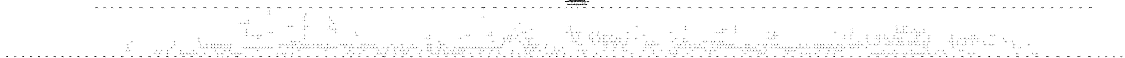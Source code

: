 # Network structure generated by ABC

digraph network {
size = "7.5,10";
center = true;
edge [dir = back];

{
  node [shape = plaintext];
  edge [style = invis];
  LevelTitle1 [label=""];
  LevelTitle2 [label=""];
  Level16 [label = ""];
  Level15 [label = ""];
  Level14 [label = ""];
  Level13 [label = ""];
  Level12 [label = ""];
  Level11 [label = ""];
  Level10 [label = ""];
  Level9 [label = ""];
  Level8 [label = ""];
  Level7 [label = ""];
  Level6 [label = ""];
  Level5 [label = ""];
  Level4 [label = ""];
  Level3 [label = ""];
  Level2 [label = ""];
  Level1 [label = ""];
  Level0 [label = ""];
  LevelTitle1 ->  LevelTitle2 ->  Level16 ->  Level15 ->  Level14 ->  Level13 ->  Level12 ->  Level11 ->  Level10 ->  Level9 ->  Level8 ->  Level7 ->  Level6 ->  Level5 ->  Level4 ->  Level3 ->  Level2 ->  Level1 ->  Level0;
}

{
  rank = same;
  LevelTitle1;
  title1 [shape=plaintext,
          fontsize=20,
          fontname = "Times-Roman",
          label="Network structure visualized by ABC\nBenchmark \"apex6\". Time was Thu Oct  8 20:27:37 2020. "
         ];
}

{
  rank = same;
  LevelTitle2;
  title2 [shape=plaintext,
          fontsize=18,
          fontname = "Times-Roman",
          label="The network contains 659 logic nodes and 0 latches.\n"
         ];
}

{
  rank = same;
  Level16;
  Node136 [label = "SBUFF", shape = invtriangle, color = coral, fillcolor = coral];
  Node137 [label = "STW_F", shape = invtriangle, color = coral, fillcolor = coral];
  Node138 [label = "TD_P", shape = invtriangle, color = coral, fillcolor = coral];
  Node139 [label = "FSESR_P", shape = invtriangle, color = coral, fillcolor = coral];
  Node140 [label = "P1ZZZ0_P", shape = invtriangle, color = coral, fillcolor = coral];
  Node141 [label = "P1ZZZ1_P", shape = invtriangle, color = coral, fillcolor = coral];
  Node142 [label = "P1ZZZ2_P", shape = invtriangle, color = coral, fillcolor = coral];
  Node143 [label = "P1ZZZ3_P", shape = invtriangle, color = coral, fillcolor = coral];
  Node144 [label = "P1ZZZ4_P", shape = invtriangle, color = coral, fillcolor = coral];
  Node145 [label = "P1ZZZ5_P", shape = invtriangle, color = coral, fillcolor = coral];
  Node146 [label = "P1ZZZ6_P", shape = invtriangle, color = coral, fillcolor = coral];
  Node147 [label = "P1ZZZ7_P", shape = invtriangle, color = coral, fillcolor = coral];
  Node148 [label = "P2ZZZ0_P", shape = invtriangle, color = coral, fillcolor = coral];
  Node149 [label = "P2ZZZ1_P", shape = invtriangle, color = coral, fillcolor = coral];
  Node150 [label = "P2ZZZ2_P", shape = invtriangle, color = coral, fillcolor = coral];
  Node151 [label = "P2ZZZ3_P", shape = invtriangle, color = coral, fillcolor = coral];
  Node152 [label = "P2ZZZ4_P", shape = invtriangle, color = coral, fillcolor = coral];
  Node153 [label = "P2ZZZ5_P", shape = invtriangle, color = coral, fillcolor = coral];
  Node154 [label = "P2ZZZ6_P", shape = invtriangle, color = coral, fillcolor = coral];
  Node155 [label = "P2ZZZ7_P", shape = invtriangle, color = coral, fillcolor = coral];
  Node156 [label = "I1ZZZ0_P", shape = invtriangle, color = coral, fillcolor = coral];
  Node157 [label = "I1ZZZ1_P", shape = invtriangle, color = coral, fillcolor = coral];
  Node158 [label = "I1ZZZ2_P", shape = invtriangle, color = coral, fillcolor = coral];
  Node159 [label = "I1ZZZ3_P", shape = invtriangle, color = coral, fillcolor = coral];
  Node160 [label = "I1ZZZ4_P", shape = invtriangle, color = coral, fillcolor = coral];
  Node161 [label = "I1ZZZ5_P", shape = invtriangle, color = coral, fillcolor = coral];
  Node162 [label = "I1ZZZ6_P", shape = invtriangle, color = coral, fillcolor = coral];
  Node163 [label = "I1ZZZ7_P", shape = invtriangle, color = coral, fillcolor = coral];
  Node164 [label = "I2ZZZ0_P", shape = invtriangle, color = coral, fillcolor = coral];
  Node165 [label = "I2ZZZ1_P", shape = invtriangle, color = coral, fillcolor = coral];
  Node166 [label = "I2ZZZ2_P", shape = invtriangle, color = coral, fillcolor = coral];
  Node167 [label = "I2ZZZ3_P", shape = invtriangle, color = coral, fillcolor = coral];
  Node168 [label = "I2ZZZ4_P", shape = invtriangle, color = coral, fillcolor = coral];
  Node169 [label = "I2ZZZ5_P", shape = invtriangle, color = coral, fillcolor = coral];
  Node170 [label = "I2ZZZ6_P", shape = invtriangle, color = coral, fillcolor = coral];
  Node171 [label = "I2ZZZ7_P", shape = invtriangle, color = coral, fillcolor = coral];
  Node172 [label = "TXMESS_F", shape = invtriangle, color = coral, fillcolor = coral];
  Node173 [label = "RYZ_P", shape = invtriangle, color = coral, fillcolor = coral];
  Node174 [label = "COMPPAR_P", shape = invtriangle, color = coral, fillcolor = coral];
  Node175 [label = "RPTWIN_P", shape = invtriangle, color = coral, fillcolor = coral];
  Node176 [label = "XZFR0_P", shape = invtriangle, color = coral, fillcolor = coral];
  Node177 [label = "XZFR1_P", shape = invtriangle, color = coral, fillcolor = coral];
  Node178 [label = "XZFS_P", shape = invtriangle, color = coral, fillcolor = coral];
  Node179 [label = "RXZ0_P", shape = invtriangle, color = coral, fillcolor = coral];
  Node180 [label = "RXZ1_P", shape = invtriangle, color = coral, fillcolor = coral];
  Node181 [label = "OFS2_P", shape = invtriangle, color = coral, fillcolor = coral];
  Node182 [label = "OFS1_P", shape = invtriangle, color = coral, fillcolor = coral];
  Node183 [label = "A_P", shape = invtriangle, color = coral, fillcolor = coral];
  Node184 [label = "B_P", shape = invtriangle, color = coral, fillcolor = coral];
  Node185 [label = "C_P", shape = invtriangle, color = coral, fillcolor = coral];
  Node186 [label = "QPR0_P", shape = invtriangle, color = coral, fillcolor = coral];
  Node187 [label = "QPR1_P", shape = invtriangle, color = coral, fillcolor = coral];
  Node188 [label = "QPR2_P", shape = invtriangle, color = coral, fillcolor = coral];
  Node189 [label = "QPR3_P", shape = invtriangle, color = coral, fillcolor = coral];
  Node190 [label = "QPR4_P", shape = invtriangle, color = coral, fillcolor = coral];
  Node191 [label = "AXZ0_P", shape = invtriangle, color = coral, fillcolor = coral];
  Node192 [label = "AXZ1_P", shape = invtriangle, color = coral, fillcolor = coral];
  Node193 [label = "V1ZZZ0_P", shape = invtriangle, color = coral, fillcolor = coral];
  Node194 [label = "V1ZZZ1_P", shape = invtriangle, color = coral, fillcolor = coral];
  Node195 [label = "V1ZZZ2_P", shape = invtriangle, color = coral, fillcolor = coral];
  Node196 [label = "V1ZZZ3_P", shape = invtriangle, color = coral, fillcolor = coral];
  Node197 [label = "V1ZZZ4_P", shape = invtriangle, color = coral, fillcolor = coral];
  Node198 [label = "V1ZZZ5_P", shape = invtriangle, color = coral, fillcolor = coral];
  Node199 [label = "V1ZZZ6_P", shape = invtriangle, color = coral, fillcolor = coral];
  Node200 [label = "V1ZZZ7_P", shape = invtriangle, color = coral, fillcolor = coral];
  Node201 [label = "V2ZZZ0_P", shape = invtriangle, color = coral, fillcolor = coral];
  Node202 [label = "V2ZZZ1_P", shape = invtriangle, color = coral, fillcolor = coral];
  Node203 [label = "V2ZZZ2_P", shape = invtriangle, color = coral, fillcolor = coral];
  Node204 [label = "V2ZZZ3_P", shape = invtriangle, color = coral, fillcolor = coral];
  Node205 [label = "V2ZZZ4_P", shape = invtriangle, color = coral, fillcolor = coral];
  Node206 [label = "V2ZZZ5_P", shape = invtriangle, color = coral, fillcolor = coral];
  Node207 [label = "V2ZZZ6_P", shape = invtriangle, color = coral, fillcolor = coral];
  Node208 [label = "V2ZZZ7_P", shape = invtriangle, color = coral, fillcolor = coral];
  Node209 [label = "TXWRD0_P", shape = invtriangle, color = coral, fillcolor = coral];
  Node210 [label = "TXWRD1_P", shape = invtriangle, color = coral, fillcolor = coral];
  Node211 [label = "TXWRD2_P", shape = invtriangle, color = coral, fillcolor = coral];
  Node212 [label = "TXWRD3_P", shape = invtriangle, color = coral, fillcolor = coral];
  Node213 [label = "TXWRD4_P", shape = invtriangle, color = coral, fillcolor = coral];
  Node214 [label = "TXWRD5_P", shape = invtriangle, color = coral, fillcolor = coral];
  Node215 [label = "TXWRD6_P", shape = invtriangle, color = coral, fillcolor = coral];
  Node216 [label = "TXWRD7_P", shape = invtriangle, color = coral, fillcolor = coral];
  Node217 [label = "TXWRD8_P", shape = invtriangle, color = coral, fillcolor = coral];
  Node218 [label = "TXWRD9_P", shape = invtriangle, color = coral, fillcolor = coral];
  Node219 [label = "TXWRD10_P", shape = invtriangle, color = coral, fillcolor = coral];
  Node220 [label = "TXWRD11_P", shape = invtriangle, color = coral, fillcolor = coral];
  Node221 [label = "TXWRD12_P", shape = invtriangle, color = coral, fillcolor = coral];
  Node222 [label = "TXWRD13_P", shape = invtriangle, color = coral, fillcolor = coral];
  Node223 [label = "TXWRD14_P", shape = invtriangle, color = coral, fillcolor = coral];
  Node224 [label = "TXWRD15_P", shape = invtriangle, color = coral, fillcolor = coral];
  Node225 [label = "XZ320_P", shape = invtriangle, color = coral, fillcolor = coral];
  Node226 [label = "XZ321_P", shape = invtriangle, color = coral, fillcolor = coral];
  Node227 [label = "XZ322_P", shape = invtriangle, color = coral, fillcolor = coral];
  Node228 [label = "XZ323_P", shape = invtriangle, color = coral, fillcolor = coral];
  Node229 [label = "XZ324_P", shape = invtriangle, color = coral, fillcolor = coral];
  Node230 [label = "XZ160_F", shape = invtriangle, color = coral, fillcolor = coral];
  Node231 [label = "XZ161_P", shape = invtriangle, color = coral, fillcolor = coral];
  Node232 [label = "XZ162_P", shape = invtriangle, color = coral, fillcolor = coral];
  Node233 [label = "XZ163_P", shape = invtriangle, color = coral, fillcolor = coral];
  Node234 [label = "ENWIN_P", shape = invtriangle, color = coral, fillcolor = coral];
}

{
  rank = same;
  Level15;
  Node537 [label = "537\n", shape = ellipse];
}

{
  rank = same;
  Level14;
  Node530 [label = "530\n", shape = ellipse];
  Node534 [label = "534\n", shape = ellipse];
}

{
  rank = same;
  Level13;
  Node427 [label = "427\n", shape = ellipse];
  Node529 [label = "529\n", shape = ellipse];
  Node533 [label = "533\n", shape = ellipse];
}

{
  rank = same;
  Level12;
  Node426 [label = "426\n", shape = ellipse];
  Node528 [label = "528\n", shape = ellipse];
  Node532 [label = "532\n", shape = ellipse];
}

{
  rank = same;
  Level11;
  Node286 [label = "286\n", shape = ellipse];
  Node421 [label = "421\n", shape = ellipse];
  Node425 [label = "425\n", shape = ellipse];
  Node526 [label = "526\n", shape = ellipse];
  Node536 [label = "536\n", shape = ellipse];
}

{
  rank = same;
  Level10;
  Node285 [label = "285\n", shape = ellipse];
  Node420 [label = "420\n", shape = ellipse];
  Node424 [label = "424\n", shape = ellipse];
  Node525 [label = "525\n", shape = ellipse];
  Node527 [label = "527\n", shape = ellipse];
  Node535 [label = "535\n", shape = ellipse];
  Node612 [label = "612\n", shape = ellipse];
  Node681 [label = "681\n", shape = ellipse];
  Node759 [label = "759\n", shape = ellipse];
  Node790 [label = "790\n", shape = ellipse];
  Node801 [label = "801\n", shape = ellipse];
  Node812 [label = "812\n", shape = ellipse];
}

{
  rank = same;
  Level9;
  Node284 [label = "284\n", shape = ellipse];
  Node419 [label = "419\n", shape = ellipse];
  Node423 [label = "423\n", shape = ellipse];
  Node479 [label = "479\n", shape = ellipse];
  Node492 [label = "492\n", shape = ellipse];
  Node524 [label = "524\n", shape = ellipse];
  Node607 [label = "607\n", shape = ellipse];
  Node611 [label = "611\n", shape = ellipse];
  Node680 [label = "680\n", shape = ellipse];
  Node696 [label = "696\n", shape = ellipse];
  Node706 [label = "706\n", shape = ellipse];
  Node758 [label = "758\n", shape = ellipse];
  Node779 [label = "779\n", shape = ellipse];
  Node789 [label = "789\n", shape = ellipse];
  Node800 [label = "800\n", shape = ellipse];
  Node811 [label = "811\n", shape = ellipse];
  Node840 [label = "840\n", shape = ellipse];
}

{
  rank = same;
  Level8;
  Node280 [label = "280\n", shape = ellipse];
  Node407 [label = "407\n", shape = ellipse];
  Node458 [label = "458\n", shape = ellipse];
  Node473 [label = "473\n", shape = ellipse];
  Node476 [label = "476\n", shape = ellipse];
  Node487 [label = "487\n", shape = ellipse];
  Node516 [label = "516\n", shape = ellipse];
  Node523 [label = "523\n", shape = ellipse];
  Node562 [label = "562\n", shape = ellipse];
  Node571 [label = "571\n", shape = ellipse];
  Node594 [label = "594\n", shape = ellipse];
  Node601 [label = "601\n", shape = ellipse];
  Node606 [label = "606\n", shape = ellipse];
  Node609 [label = "609\n", shape = ellipse];
  Node679 [label = "679\n", shape = ellipse];
  Node695 [label = "695\n", shape = ellipse];
  Node705 [label = "705\n", shape = ellipse];
  Node718 [label = "718\n", shape = ellipse];
  Node728 [label = "728\n", shape = ellipse];
  Node738 [label = "738\n", shape = ellipse];
  Node748 [label = "748\n", shape = ellipse];
  Node757 [label = "757\n", shape = ellipse];
  Node769 [label = "769\n", shape = ellipse];
  Node778 [label = "778\n", shape = ellipse];
  Node788 [label = "788\n", shape = ellipse];
  Node799 [label = "799\n", shape = ellipse];
  Node810 [label = "810\n", shape = ellipse];
  Node822 [label = "822\n", shape = ellipse];
  Node832 [label = "832\n", shape = ellipse];
  Node839 [label = "839\n", shape = ellipse];
  Node880 [label = "880\n", shape = ellipse];
  Node888 [label = "888\n", shape = ellipse];
}

{
  rank = same;
  Level7;
  Node243 [label = "243\n", shape = ellipse];
  Node279 [label = "279\n", shape = ellipse];
  Node283 [label = "283\n", shape = ellipse];
  Node406 [label = "406\n", shape = ellipse];
  Node457 [label = "457\n", shape = ellipse];
  Node470 [label = "470\n", shape = ellipse];
  Node475 [label = "475\n", shape = ellipse];
  Node486 [label = "486\n", shape = ellipse];
  Node515 [label = "515\n", shape = ellipse];
  Node522 [label = "522\n", shape = ellipse];
  Node548 [label = "548\n", shape = ellipse];
  Node561 [label = "561\n", shape = ellipse];
  Node570 [label = "570\n", shape = ellipse];
  Node588 [label = "588\n", shape = ellipse];
  Node593 [label = "593\n", shape = ellipse];
  Node597 [label = "597\n", shape = ellipse];
  Node604 [label = "604\n", shape = ellipse];
  Node605 [label = "605\n", shape = ellipse];
  Node608 [label = "608\n", shape = ellipse];
  Node610 [label = "610\n", shape = ellipse];
  Node678 [label = "678\n", shape = ellipse];
  Node693 [label = "693\n", shape = ellipse];
  Node703 [label = "703\n", shape = ellipse];
  Node714 [label = "714\n", shape = ellipse];
  Node724 [label = "724\n", shape = ellipse];
  Node734 [label = "734\n", shape = ellipse];
  Node744 [label = "744\n", shape = ellipse];
  Node755 [label = "755\n", shape = ellipse];
  Node765 [label = "765\n", shape = ellipse];
  Node776 [label = "776\n", shape = ellipse];
  Node787 [label = "787\n", shape = ellipse];
  Node798 [label = "798\n", shape = ellipse];
  Node809 [label = "809\n", shape = ellipse];
  Node818 [label = "818\n", shape = ellipse];
  Node831 [label = "831\n", shape = ellipse];
  Node837 [label = "837\n", shape = ellipse];
  Node872 [label = "872\n", shape = ellipse];
  Node877 [label = "877\n", shape = ellipse];
  Node884 [label = "884\n", shape = ellipse];
}

{
  rank = same;
  Level6;
  Node242 [label = "242\n", shape = ellipse];
  Node268 [label = "268\n", shape = ellipse];
  Node281 [label = "281\n", shape = ellipse];
  Node282 [label = "282\n", shape = ellipse];
  Node404 [label = "404\n", shape = ellipse];
  Node422 [label = "422\n", shape = ellipse];
  Node452 [label = "452\n", shape = ellipse];
  Node468 [label = "468\n", shape = ellipse];
  Node472 [label = "472\n", shape = ellipse];
  Node478 [label = "478\n", shape = ellipse];
  Node513 [label = "513\n", shape = ellipse];
  Node521 [label = "521\n", shape = ellipse];
  Node547 [label = "547\n", shape = ellipse];
  Node555 [label = "555\n", shape = ellipse];
  Node568 [label = "568\n", shape = ellipse];
  Node569 [label = "569\n", shape = ellipse];
  Node581 [label = "581\n", shape = ellipse];
  Node587 [label = "587\n", shape = ellipse];
  Node591 [label = "591\n", shape = ellipse];
  Node592 [label = "592\n", shape = ellipse];
  Node595 [label = "595\n", shape = ellipse];
  Node600 [label = "600\n", shape = ellipse];
  Node603 [label = "603\n", shape = ellipse];
  Node675 [label = "675\n", shape = ellipse];
  Node689 [label = "689\n", shape = ellipse];
  Node692 [label = "692\n", shape = ellipse];
  Node699 [label = "699\n", shape = ellipse];
  Node702 [label = "702\n", shape = ellipse];
  Node712 [label = "712\n", shape = ellipse];
  Node723 [label = "723\n", shape = ellipse];
  Node733 [label = "733\n", shape = ellipse];
  Node743 [label = "743\n", shape = ellipse];
  Node753 [label = "753\n", shape = ellipse];
  Node764 [label = "764\n", shape = ellipse];
  Node772 [label = "772\n", shape = ellipse];
  Node775 [label = "775\n", shape = ellipse];
  Node784 [label = "784\n", shape = ellipse];
  Node795 [label = "795\n", shape = ellipse];
  Node806 [label = "806\n", shape = ellipse];
  Node817 [label = "817\n", shape = ellipse];
  Node827 [label = "827\n", shape = ellipse];
  Node836 [label = "836\n", shape = ellipse];
  Node855 [label = "855\n", shape = ellipse];
  Node862 [label = "862\n", shape = ellipse];
  Node867 [label = "867\n", shape = ellipse];
  Node870 [label = "870\n", shape = ellipse];
  Node876 [label = "876\n", shape = ellipse];
  Node883 [label = "883\n", shape = ellipse];
  Node887 [label = "887\n", shape = ellipse];
}

{
  rank = same;
  Level5;
  Node241 [label = "241\n", shape = ellipse];
  Node254 [label = "254\n", shape = ellipse];
  Node265 [label = "265\n", shape = ellipse];
  Node271 [label = "271\n", shape = ellipse];
  Node278 [label = "278\n", shape = ellipse];
  Node418 [label = "418\n", shape = ellipse];
  Node451 [label = "451\n", shape = ellipse];
  Node456 [label = "456\n", shape = ellipse];
  Node467 [label = "467\n", shape = ellipse];
  Node471 [label = "471\n", shape = ellipse];
  Node505 [label = "505\n", shape = ellipse];
  Node511 [label = "511\n", shape = ellipse];
  Node514 [label = "514\n", shape = ellipse];
  Node519 [label = "519\n", shape = ellipse];
  Node546 [label = "546\n", shape = ellipse];
  Node554 [label = "554\n", shape = ellipse];
  Node560 [label = "560\n", shape = ellipse];
  Node567 [label = "567\n", shape = ellipse];
  Node575 [label = "575\n", shape = ellipse];
  Node578 [label = "578\n", shape = ellipse];
  Node580 [label = "580\n", shape = ellipse];
  Node585 [label = "585\n", shape = ellipse];
  Node586 [label = "586\n", shape = ellipse];
  Node589 [label = "589\n", shape = ellipse];
  Node590 [label = "590\n", shape = ellipse];
  Node599 [label = "599\n", shape = ellipse];
  Node602 [label = "602\n", shape = ellipse];
  Node674 [label = "674\n", shape = ellipse];
  Node688 [label = "688\n", shape = ellipse];
  Node691 [label = "691\n", shape = ellipse];
  Node698 [label = "698\n", shape = ellipse];
  Node701 [label = "701\n", shape = ellipse];
  Node711 [label = "711\n", shape = ellipse];
  Node722 [label = "722\n", shape = ellipse];
  Node732 [label = "732\n", shape = ellipse];
  Node742 [label = "742\n", shape = ellipse];
  Node752 [label = "752\n", shape = ellipse];
  Node763 [label = "763\n", shape = ellipse];
  Node771 [label = "771\n", shape = ellipse];
  Node774 [label = "774\n", shape = ellipse];
  Node783 [label = "783\n", shape = ellipse];
  Node794 [label = "794\n", shape = ellipse];
  Node805 [label = "805\n", shape = ellipse];
  Node816 [label = "816\n", shape = ellipse];
  Node826 [label = "826\n", shape = ellipse];
  Node835 [label = "835\n", shape = ellipse];
  Node849 [label = "849\n", shape = ellipse];
  Node854 [label = "854\n", shape = ellipse];
  Node861 [label = "861\n", shape = ellipse];
  Node865 [label = "865\n", shape = ellipse];
  Node869 [label = "869\n", shape = ellipse];
  Node871 [label = "871\n", shape = ellipse];
  Node879 [label = "879\n", shape = ellipse];
  Node885 [label = "885\n", shape = ellipse];
  Node893 [label = "893\n", shape = ellipse];
}

{
  rank = same;
  Level4;
  Node240 [label = "240\n", shape = ellipse];
  Node251 [label = "251\n", shape = ellipse];
  Node253 [label = "253\n", shape = ellipse];
  Node261 [label = "261\n", shape = ellipse];
  Node267 [label = "267\n", shape = ellipse];
  Node270 [label = "270\n", shape = ellipse];
  Node277 [label = "277\n", shape = ellipse];
  Node296 [label = "296\n", shape = ellipse];
  Node299 [label = "299\n", shape = ellipse];
  Node302 [label = "302\n", shape = ellipse];
  Node305 [label = "305\n", shape = ellipse];
  Node308 [label = "308\n", shape = ellipse];
  Node311 [label = "311\n", shape = ellipse];
  Node314 [label = "314\n", shape = ellipse];
  Node317 [label = "317\n", shape = ellipse];
  Node323 [label = "323\n", shape = ellipse];
  Node326 [label = "326\n", shape = ellipse];
  Node329 [label = "329\n", shape = ellipse];
  Node332 [label = "332\n", shape = ellipse];
  Node335 [label = "335\n", shape = ellipse];
  Node338 [label = "338\n", shape = ellipse];
  Node341 [label = "341\n", shape = ellipse];
  Node344 [label = "344\n", shape = ellipse];
  Node350 [label = "350\n", shape = ellipse];
  Node353 [label = "353\n", shape = ellipse];
  Node356 [label = "356\n", shape = ellipse];
  Node359 [label = "359\n", shape = ellipse];
  Node362 [label = "362\n", shape = ellipse];
  Node365 [label = "365\n", shape = ellipse];
  Node368 [label = "368\n", shape = ellipse];
  Node371 [label = "371\n", shape = ellipse];
  Node377 [label = "377\n", shape = ellipse];
  Node380 [label = "380\n", shape = ellipse];
  Node383 [label = "383\n", shape = ellipse];
  Node386 [label = "386\n", shape = ellipse];
  Node389 [label = "389\n", shape = ellipse];
  Node392 [label = "392\n", shape = ellipse];
  Node395 [label = "395\n", shape = ellipse];
  Node398 [label = "398\n", shape = ellipse];
  Node402 [label = "402\n", shape = ellipse];
  Node417 [label = "417\n", shape = ellipse];
  Node450 [label = "450\n", shape = ellipse];
  Node455 [label = "455\n", shape = ellipse];
  Node464 [label = "464\n", shape = ellipse];
  Node485 [label = "485\n", shape = ellipse];
  Node504 [label = "504\n", shape = ellipse];
  Node508 [label = "508\n", shape = ellipse];
  Node510 [label = "510\n", shape = ellipse];
  Node512 [label = "512\n", shape = ellipse];
  Node518 [label = "518\n", shape = ellipse];
  Node520 [label = "520\n", shape = ellipse];
  Node545 [label = "545\n", shape = ellipse];
  Node553 [label = "553\n", shape = ellipse];
  Node557 [label = "557\n", shape = ellipse];
  Node566 [label = "566\n", shape = ellipse];
  Node573 [label = "573\n", shape = ellipse];
  Node574 [label = "574\n", shape = ellipse];
  Node577 [label = "577\n", shape = ellipse];
  Node579 [label = "579\n", shape = ellipse];
  Node582 [label = "582\n", shape = ellipse];
  Node584 [label = "584\n", shape = ellipse];
  Node618 [label = "618\n", shape = ellipse];
  Node621 [label = "621\n", shape = ellipse];
  Node624 [label = "624\n", shape = ellipse];
  Node627 [label = "627\n", shape = ellipse];
  Node630 [label = "630\n", shape = ellipse];
  Node633 [label = "633\n", shape = ellipse];
  Node636 [label = "636\n", shape = ellipse];
  Node639 [label = "639\n", shape = ellipse];
  Node645 [label = "645\n", shape = ellipse];
  Node648 [label = "648\n", shape = ellipse];
  Node651 [label = "651\n", shape = ellipse];
  Node654 [label = "654\n", shape = ellipse];
  Node657 [label = "657\n", shape = ellipse];
  Node660 [label = "660\n", shape = ellipse];
  Node663 [label = "663\n", shape = ellipse];
  Node666 [label = "666\n", shape = ellipse];
  Node671 [label = "671\n", shape = ellipse];
  Node673 [label = "673\n", shape = ellipse];
  Node684 [label = "684\n", shape = ellipse];
  Node685 [label = "685\n", shape = ellipse];
  Node708 [label = "708\n", shape = ellipse];
  Node710 [label = "710\n", shape = ellipse];
  Node717 [label = "717\n", shape = ellipse];
  Node719 [label = "719\n", shape = ellipse];
  Node721 [label = "721\n", shape = ellipse];
  Node727 [label = "727\n", shape = ellipse];
  Node729 [label = "729\n", shape = ellipse];
  Node731 [label = "731\n", shape = ellipse];
  Node737 [label = "737\n", shape = ellipse];
  Node739 [label = "739\n", shape = ellipse];
  Node741 [label = "741\n", shape = ellipse];
  Node747 [label = "747\n", shape = ellipse];
  Node749 [label = "749\n", shape = ellipse];
  Node751 [label = "751\n", shape = ellipse];
  Node760 [label = "760\n", shape = ellipse];
  Node762 [label = "762\n", shape = ellipse];
  Node768 [label = "768\n", shape = ellipse];
  Node780 [label = "780\n", shape = ellipse];
  Node782 [label = "782\n", shape = ellipse];
  Node791 [label = "791\n", shape = ellipse];
  Node793 [label = "793\n", shape = ellipse];
  Node802 [label = "802\n", shape = ellipse];
  Node804 [label = "804\n", shape = ellipse];
  Node813 [label = "813\n", shape = ellipse];
  Node815 [label = "815\n", shape = ellipse];
  Node821 [label = "821\n", shape = ellipse];
  Node823 [label = "823\n", shape = ellipse];
  Node825 [label = "825\n", shape = ellipse];
  Node830 [label = "830\n", shape = ellipse];
  Node843 [label = "843\n", shape = ellipse];
  Node846 [label = "846\n", shape = ellipse];
  Node848 [label = "848\n", shape = ellipse];
  Node851 [label = "851\n", shape = ellipse];
  Node853 [label = "853\n", shape = ellipse];
  Node858 [label = "858\n", shape = ellipse];
  Node860 [label = "860\n", shape = ellipse];
  Node864 [label = "864\n", shape = ellipse];
  Node866 [label = "866\n", shape = ellipse];
  Node868 [label = "868\n", shape = ellipse];
  Node874 [label = "874\n", shape = ellipse];
  Node892 [label = "892\n", shape = ellipse];
}

{
  rank = same;
  Level3;
  Node239 [label = "239\n", shape = ellipse];
  Node250 [label = "250\n", shape = ellipse];
  Node252 [label = "252\n", shape = ellipse];
  Node258 [label = "258\n", shape = ellipse];
  Node266 [label = "266\n", shape = ellipse];
  Node269 [label = "269\n", shape = ellipse];
  Node276 [label = "276\n", shape = ellipse];
  Node290 [label = "290\n", shape = ellipse];
  Node294 [label = "294\n", shape = ellipse];
  Node295 [label = "295\n", shape = ellipse];
  Node297 [label = "297\n", shape = ellipse];
  Node298 [label = "298\n", shape = ellipse];
  Node300 [label = "300\n", shape = ellipse];
  Node301 [label = "301\n", shape = ellipse];
  Node303 [label = "303\n", shape = ellipse];
  Node304 [label = "304\n", shape = ellipse];
  Node306 [label = "306\n", shape = ellipse];
  Node307 [label = "307\n", shape = ellipse];
  Node309 [label = "309\n", shape = ellipse];
  Node310 [label = "310\n", shape = ellipse];
  Node312 [label = "312\n", shape = ellipse];
  Node313 [label = "313\n", shape = ellipse];
  Node315 [label = "315\n", shape = ellipse];
  Node316 [label = "316\n", shape = ellipse];
  Node321 [label = "321\n", shape = ellipse];
  Node322 [label = "322\n", shape = ellipse];
  Node324 [label = "324\n", shape = ellipse];
  Node325 [label = "325\n", shape = ellipse];
  Node327 [label = "327\n", shape = ellipse];
  Node328 [label = "328\n", shape = ellipse];
  Node330 [label = "330\n", shape = ellipse];
  Node331 [label = "331\n", shape = ellipse];
  Node333 [label = "333\n", shape = ellipse];
  Node334 [label = "334\n", shape = ellipse];
  Node336 [label = "336\n", shape = ellipse];
  Node337 [label = "337\n", shape = ellipse];
  Node339 [label = "339\n", shape = ellipse];
  Node340 [label = "340\n", shape = ellipse];
  Node342 [label = "342\n", shape = ellipse];
  Node343 [label = "343\n", shape = ellipse];
  Node348 [label = "348\n", shape = ellipse];
  Node349 [label = "349\n", shape = ellipse];
  Node351 [label = "351\n", shape = ellipse];
  Node352 [label = "352\n", shape = ellipse];
  Node354 [label = "354\n", shape = ellipse];
  Node355 [label = "355\n", shape = ellipse];
  Node357 [label = "357\n", shape = ellipse];
  Node358 [label = "358\n", shape = ellipse];
  Node360 [label = "360\n", shape = ellipse];
  Node361 [label = "361\n", shape = ellipse];
  Node363 [label = "363\n", shape = ellipse];
  Node364 [label = "364\n", shape = ellipse];
  Node366 [label = "366\n", shape = ellipse];
  Node367 [label = "367\n", shape = ellipse];
  Node369 [label = "369\n", shape = ellipse];
  Node370 [label = "370\n", shape = ellipse];
  Node375 [label = "375\n", shape = ellipse];
  Node376 [label = "376\n", shape = ellipse];
  Node378 [label = "378\n", shape = ellipse];
  Node379 [label = "379\n", shape = ellipse];
  Node381 [label = "381\n", shape = ellipse];
  Node382 [label = "382\n", shape = ellipse];
  Node384 [label = "384\n", shape = ellipse];
  Node385 [label = "385\n", shape = ellipse];
  Node387 [label = "387\n", shape = ellipse];
  Node388 [label = "388\n", shape = ellipse];
  Node390 [label = "390\n", shape = ellipse];
  Node391 [label = "391\n", shape = ellipse];
  Node393 [label = "393\n", shape = ellipse];
  Node394 [label = "394\n", shape = ellipse];
  Node396 [label = "396\n", shape = ellipse];
  Node397 [label = "397\n", shape = ellipse];
  Node401 [label = "401\n", shape = ellipse];
  Node414 [label = "414\n", shape = ellipse];
  Node416 [label = "416\n", shape = ellipse];
  Node441 [label = "441\n", shape = ellipse];
  Node449 [label = "449\n", shape = ellipse];
  Node454 [label = "454\n", shape = ellipse];
  Node461 [label = "461\n", shape = ellipse];
  Node484 [label = "484\n", shape = ellipse];
  Node491 [label = "491\n", shape = ellipse];
  Node495 [label = "495\n", shape = ellipse];
  Node498 [label = "498\n", shape = ellipse];
  Node500 [label = "500\n", shape = ellipse];
  Node502 [label = "502\n", shape = ellipse];
  Node509 [label = "509\n", shape = ellipse];
  Node517 [label = "517\n", shape = ellipse];
  Node544 [label = "544\n", shape = ellipse];
  Node551 [label = "551\n", shape = ellipse];
  Node552 [label = "552\n", shape = ellipse];
  Node556 [label = "556\n", shape = ellipse];
  Node565 [label = "565\n", shape = ellipse];
  Node572 [label = "572\n", shape = ellipse];
  Node576 [label = "576\n", shape = ellipse];
  Node616 [label = "616\n", shape = ellipse];
  Node617 [label = "617\n", shape = ellipse];
  Node619 [label = "619\n", shape = ellipse];
  Node620 [label = "620\n", shape = ellipse];
  Node622 [label = "622\n", shape = ellipse];
  Node623 [label = "623\n", shape = ellipse];
  Node625 [label = "625\n", shape = ellipse];
  Node626 [label = "626\n", shape = ellipse];
  Node628 [label = "628\n", shape = ellipse];
  Node629 [label = "629\n", shape = ellipse];
  Node631 [label = "631\n", shape = ellipse];
  Node632 [label = "632\n", shape = ellipse];
  Node634 [label = "634\n", shape = ellipse];
  Node635 [label = "635\n", shape = ellipse];
  Node637 [label = "637\n", shape = ellipse];
  Node638 [label = "638\n", shape = ellipse];
  Node643 [label = "643\n", shape = ellipse];
  Node644 [label = "644\n", shape = ellipse];
  Node646 [label = "646\n", shape = ellipse];
  Node647 [label = "647\n", shape = ellipse];
  Node649 [label = "649\n", shape = ellipse];
  Node650 [label = "650\n", shape = ellipse];
  Node652 [label = "652\n", shape = ellipse];
  Node653 [label = "653\n", shape = ellipse];
  Node655 [label = "655\n", shape = ellipse];
  Node656 [label = "656\n", shape = ellipse];
  Node658 [label = "658\n", shape = ellipse];
  Node659 [label = "659\n", shape = ellipse];
  Node661 [label = "661\n", shape = ellipse];
  Node662 [label = "662\n", shape = ellipse];
  Node664 [label = "664\n", shape = ellipse];
  Node665 [label = "665\n", shape = ellipse];
  Node669 [label = "669\n", shape = ellipse];
  Node670 [label = "670\n", shape = ellipse];
  Node716 [label = "716\n", shape = ellipse];
  Node726 [label = "726\n", shape = ellipse];
  Node736 [label = "736\n", shape = ellipse];
  Node746 [label = "746\n", shape = ellipse];
  Node767 [label = "767\n", shape = ellipse];
  Node819 [label = "819\n", shape = ellipse];
  Node829 [label = "829\n", shape = ellipse];
  Node841 [label = "841\n", shape = ellipse];
  Node842 [label = "842\n", shape = ellipse];
  Node845 [label = "845\n", shape = ellipse];
  Node847 [label = "847\n", shape = ellipse];
  Node852 [label = "852\n", shape = ellipse];
  Node859 [label = "859\n", shape = ellipse];
  Node863 [label = "863\n", shape = ellipse];
  Node891 [label = "891\n", shape = ellipse];
}

{
  rank = same;
  Level2;
  Node238 [label = "238\n", shape = ellipse];
  Node246 [label = "246\n", shape = ellipse];
  Node249 [label = "249\n", shape = ellipse];
  Node257 [label = "257\n", shape = ellipse];
  Node260 [label = "260\n", shape = ellipse];
  Node264 [label = "264\n", shape = ellipse];
  Node273 [label = "273\n", shape = ellipse];
  Node275 [label = "275\n", shape = ellipse];
  Node288 [label = "288\n", shape = ellipse];
  Node292 [label = "292\n", shape = ellipse];
  Node293 [label = "293\n", shape = ellipse];
  Node319 [label = "319\n", shape = ellipse];
  Node320 [label = "320\n", shape = ellipse];
  Node346 [label = "346\n", shape = ellipse];
  Node347 [label = "347\n", shape = ellipse];
  Node373 [label = "373\n", shape = ellipse];
  Node374 [label = "374\n", shape = ellipse];
  Node400 [label = "400\n", shape = ellipse];
  Node403 [label = "403\n", shape = ellipse];
  Node405 [label = "405\n", shape = ellipse];
  Node410 [label = "410\n", shape = ellipse];
  Node413 [label = "413\n", shape = ellipse];
  Node431 [label = "431\n", shape = ellipse];
  Node434 [label = "434\n", shape = ellipse];
  Node437 [label = "437\n", shape = ellipse];
  Node440 [label = "440\n", shape = ellipse];
  Node444 [label = "444\n", shape = ellipse];
  Node447 [label = "447\n", shape = ellipse];
  Node453 [label = "453\n", shape = ellipse];
  Node460 [label = "460\n", shape = ellipse];
  Node463 [label = "463\n", shape = ellipse];
  Node466 [label = "466\n", shape = ellipse];
  Node469 [label = "469\n", shape = ellipse];
  Node474 [label = "474\n", shape = ellipse];
  Node482 [label = "482\n", shape = ellipse];
  Node489 [label = "489\n", shape = ellipse];
  Node490 [label = "490\n", shape = ellipse];
  Node494 [label = "494\n", shape = ellipse];
  Node497 [label = "497\n", shape = ellipse];
  Node501 [label = "501\n", shape = ellipse];
  Node507 [label = "507\n", shape = ellipse];
  Node539 [label = "539\n", shape = ellipse];
  Node542 [label = "542\n", shape = ellipse];
  Node543 [label = "543\n", shape = ellipse];
  Node550 [label = "550\n", shape = ellipse];
  Node559 [label = "559\n", shape = ellipse];
  Node563 [label = "563\n", shape = ellipse];
  Node614 [label = "614\n", shape = ellipse];
  Node615 [label = "615\n", shape = ellipse];
  Node641 [label = "641\n", shape = ellipse];
  Node642 [label = "642\n", shape = ellipse];
  Node668 [label = "668\n", shape = ellipse];
  Node676 [label = "676\n", shape = ellipse];
  Node687 [label = "687\n", shape = ellipse];
  Node694 [label = "694\n", shape = ellipse];
  Node697 [label = "697\n", shape = ellipse];
  Node704 [label = "704\n", shape = ellipse];
  Node707 [label = "707\n", shape = ellipse];
  Node713 [label = "713\n", shape = ellipse];
  Node715 [label = "715\n", shape = ellipse];
  Node725 [label = "725\n", shape = ellipse];
  Node735 [label = "735\n", shape = ellipse];
  Node745 [label = "745\n", shape = ellipse];
  Node754 [label = "754\n", shape = ellipse];
  Node766 [label = "766\n", shape = ellipse];
  Node770 [label = "770\n", shape = ellipse];
  Node777 [label = "777\n", shape = ellipse];
  Node786 [label = "786\n", shape = ellipse];
  Node797 [label = "797\n", shape = ellipse];
  Node808 [label = "808\n", shape = ellipse];
  Node820 [label = "820\n", shape = ellipse];
  Node828 [label = "828\n", shape = ellipse];
  Node833 [label = "833\n", shape = ellipse];
  Node838 [label = "838\n", shape = ellipse];
  Node844 [label = "844\n", shape = ellipse];
  Node850 [label = "850\n", shape = ellipse];
  Node857 [label = "857\n", shape = ellipse];
  Node875 [label = "875\n", shape = ellipse];
  Node878 [label = "878\n", shape = ellipse];
  Node882 [label = "882\n", shape = ellipse];
  Node886 [label = "886\n", shape = ellipse];
  Node889 [label = "889\n", shape = ellipse];
}

{
  rank = same;
  Level1;
  Node235 [label = "235\n", shape = ellipse];
  Node236 [label = "236\n", shape = ellipse];
  Node237 [label = "237\n", shape = ellipse];
  Node244 [label = "244\n", shape = ellipse];
  Node245 [label = "245\n", shape = ellipse];
  Node247 [label = "247\n", shape = ellipse];
  Node248 [label = "248\n", shape = ellipse];
  Node255 [label = "255\n", shape = ellipse];
  Node256 [label = "256\n", shape = ellipse];
  Node259 [label = "259\n", shape = ellipse];
  Node262 [label = "262\n", shape = ellipse];
  Node263 [label = "263\n", shape = ellipse];
  Node272 [label = "272\n", shape = ellipse];
  Node274 [label = "274\n", shape = ellipse];
  Node287 [label = "287\n", shape = ellipse];
  Node289 [label = "289\n", shape = ellipse];
  Node291 [label = "291\n", shape = ellipse];
  Node318 [label = "318\n", shape = ellipse];
  Node345 [label = "345\n", shape = ellipse];
  Node372 [label = "372\n", shape = ellipse];
  Node399 [label = "399\n", shape = ellipse];
  Node408 [label = "408\n", shape = ellipse];
  Node409 [label = "409\n", shape = ellipse];
  Node411 [label = "411\n", shape = ellipse];
  Node412 [label = "412\n", shape = ellipse];
  Node415 [label = "415\n", shape = ellipse];
  Node428 [label = "428\n", shape = ellipse];
  Node429 [label = "429\n", shape = ellipse];
  Node430 [label = "430\n", shape = ellipse];
  Node432 [label = "432\n", shape = ellipse];
  Node433 [label = "433\n", shape = ellipse];
  Node435 [label = "435\n", shape = ellipse];
  Node436 [label = "436\n", shape = ellipse];
  Node438 [label = "438\n", shape = ellipse];
  Node439 [label = "439\n", shape = ellipse];
  Node442 [label = "442\n", shape = ellipse];
  Node443 [label = "443\n", shape = ellipse];
  Node445 [label = "445\n", shape = ellipse];
  Node446 [label = "446\n", shape = ellipse];
  Node448 [label = "448\n", shape = ellipse];
  Node459 [label = "459\n", shape = ellipse];
  Node462 [label = "462\n", shape = ellipse];
  Node465 [label = "465\n", shape = ellipse];
  Node477 [label = "477\n", shape = ellipse];
  Node480 [label = "480\n", shape = ellipse];
  Node481 [label = "481\n", shape = ellipse];
  Node483 [label = "483\n", shape = ellipse];
  Node488 [label = "488\n", shape = ellipse];
  Node493 [label = "493\n", shape = ellipse];
  Node496 [label = "496\n", shape = ellipse];
  Node499 [label = "499\n", shape = ellipse];
  Node503 [label = "503\n", shape = ellipse];
  Node506 [label = "506\n", shape = ellipse];
  Node531 [label = "531\n", shape = ellipse];
  Node538 [label = "538\n", shape = ellipse];
  Node540 [label = "540\n", shape = ellipse];
  Node541 [label = "541\n", shape = ellipse];
  Node549 [label = "549\n", shape = ellipse];
  Node558 [label = "558\n", shape = ellipse];
  Node564 [label = "564\n", shape = ellipse];
  Node583 [label = "583\n", shape = ellipse];
  Node596 [label = "596\n", shape = ellipse];
  Node598 [label = "598\n", shape = ellipse];
  Node613 [label = "613\n", shape = ellipse];
  Node640 [label = "640\n", shape = ellipse];
  Node667 [label = "667\n", shape = ellipse];
  Node672 [label = "672\n", shape = ellipse];
  Node677 [label = "677\n", shape = ellipse];
  Node682 [label = "682\n", shape = ellipse];
  Node683 [label = "683\n", shape = ellipse];
  Node686 [label = "686\n", shape = ellipse];
  Node690 [label = "690\n", shape = ellipse];
  Node700 [label = "700\n", shape = ellipse];
  Node709 [label = "709\n", shape = ellipse];
  Node720 [label = "720\n", shape = ellipse];
  Node730 [label = "730\n", shape = ellipse];
  Node740 [label = "740\n", shape = ellipse];
  Node750 [label = "750\n", shape = ellipse];
  Node756 [label = "756\n", shape = ellipse];
  Node761 [label = "761\n", shape = ellipse];
  Node773 [label = "773\n", shape = ellipse];
  Node781 [label = "781\n", shape = ellipse];
  Node785 [label = "785\n", shape = ellipse];
  Node792 [label = "792\n", shape = ellipse];
  Node796 [label = "796\n", shape = ellipse];
  Node803 [label = "803\n", shape = ellipse];
  Node807 [label = "807\n", shape = ellipse];
  Node814 [label = "814\n", shape = ellipse];
  Node824 [label = "824\n", shape = ellipse];
  Node834 [label = "834\n", shape = ellipse];
  Node856 [label = "856\n", shape = ellipse];
  Node873 [label = "873\n", shape = ellipse];
  Node881 [label = "881\n", shape = ellipse];
  Node890 [label = "890\n", shape = ellipse];
}

{
  rank = same;
  Level0;
  Node1 [label = "PSRW", shape = triangle, color = coral, fillcolor = coral];
  Node2 [label = "VFIN", shape = triangle, color = coral, fillcolor = coral];
  Node3 [label = "PFIN", shape = triangle, color = coral, fillcolor = coral];
  Node4 [label = "INFIN", shape = triangle, color = coral, fillcolor = coral];
  Node5 [label = "VYBB0", shape = triangle, color = coral, fillcolor = coral];
  Node6 [label = "VYBB1", shape = triangle, color = coral, fillcolor = coral];
  Node7 [label = "VZZZE", shape = triangle, color = coral, fillcolor = coral];
  Node8 [label = "PYBB0", shape = triangle, color = coral, fillcolor = coral];
  Node9 [label = "PYBB1", shape = triangle, color = coral, fillcolor = coral];
  Node10 [label = "PYBB2", shape = triangle, color = coral, fillcolor = coral];
  Node11 [label = "PYBB3", shape = triangle, color = coral, fillcolor = coral];
  Node12 [label = "PYBB4", shape = triangle, color = coral, fillcolor = coral];
  Node13 [label = "PYBB5", shape = triangle, color = coral, fillcolor = coral];
  Node14 [label = "PYBB6", shape = triangle, color = coral, fillcolor = coral];
  Node15 [label = "PYBB7", shape = triangle, color = coral, fillcolor = coral];
  Node16 [label = "PYBB8", shape = triangle, color = coral, fillcolor = coral];
  Node17 [label = "PZZZE", shape = triangle, color = coral, fillcolor = coral];
  Node18 [label = "INYBB0", shape = triangle, color = coral, fillcolor = coral];
  Node19 [label = "INYBB1", shape = triangle, color = coral, fillcolor = coral];
  Node20 [label = "INYBB2", shape = triangle, color = coral, fillcolor = coral];
  Node21 [label = "INYBB3", shape = triangle, color = coral, fillcolor = coral];
  Node22 [label = "INYBB4", shape = triangle, color = coral, fillcolor = coral];
  Node23 [label = "INYBB5", shape = triangle, color = coral, fillcolor = coral];
  Node24 [label = "INYBB6", shape = triangle, color = coral, fillcolor = coral];
  Node25 [label = "INYBB7", shape = triangle, color = coral, fillcolor = coral];
  Node26 [label = "INYBB8", shape = triangle, color = coral, fillcolor = coral];
  Node27 [label = "INZZZE", shape = triangle, color = coral, fillcolor = coral];
  Node28 [label = "MMERR", shape = triangle, color = coral, fillcolor = coral];
  Node29 [label = "ESRSUM", shape = triangle, color = coral, fillcolor = coral];
  Node30 [label = "CBT0", shape = triangle, color = coral, fillcolor = coral];
  Node31 [label = "CBT1", shape = triangle, color = coral, fillcolor = coral];
  Node32 [label = "CBT2", shape = triangle, color = coral, fillcolor = coral];
  Node33 [label = "SLAD0", shape = triangle, color = coral, fillcolor = coral];
  Node34 [label = "SLAD1", shape = triangle, color = coral, fillcolor = coral];
  Node35 [label = "SLAD2", shape = triangle, color = coral, fillcolor = coral];
  Node36 [label = "SLAD3", shape = triangle, color = coral, fillcolor = coral];
  Node37 [label = "PSYNC", shape = triangle, color = coral, fillcolor = coral];
  Node38 [label = "RPTEN", shape = triangle, color = coral, fillcolor = coral];
  Node39 [label = "ICLR", shape = triangle, color = coral, fillcolor = coral];
  Node40 [label = "STW_N", shape = triangle, color = coral, fillcolor = coral];
  Node41 [label = "P1ZZZ0", shape = triangle, color = coral, fillcolor = coral];
  Node42 [label = "P1ZZZ1", shape = triangle, color = coral, fillcolor = coral];
  Node43 [label = "P1ZZZ2", shape = triangle, color = coral, fillcolor = coral];
  Node44 [label = "P1ZZZ3", shape = triangle, color = coral, fillcolor = coral];
  Node45 [label = "P1ZZZ4", shape = triangle, color = coral, fillcolor = coral];
  Node46 [label = "P1ZZZ5", shape = triangle, color = coral, fillcolor = coral];
  Node47 [label = "P1ZZZ6", shape = triangle, color = coral, fillcolor = coral];
  Node48 [label = "P1ZZZ7", shape = triangle, color = coral, fillcolor = coral];
  Node49 [label = "P2ZZZ0", shape = triangle, color = coral, fillcolor = coral];
  Node50 [label = "P2ZZZ1", shape = triangle, color = coral, fillcolor = coral];
  Node51 [label = "P2ZZZ2", shape = triangle, color = coral, fillcolor = coral];
  Node52 [label = "P2ZZZ3", shape = triangle, color = coral, fillcolor = coral];
  Node53 [label = "P2ZZZ4", shape = triangle, color = coral, fillcolor = coral];
  Node54 [label = "P2ZZZ5", shape = triangle, color = coral, fillcolor = coral];
  Node55 [label = "P2ZZZ6", shape = triangle, color = coral, fillcolor = coral];
  Node56 [label = "P2ZZZ7", shape = triangle, color = coral, fillcolor = coral];
  Node57 [label = "I1ZZZ0", shape = triangle, color = coral, fillcolor = coral];
  Node58 [label = "I1ZZZ1", shape = triangle, color = coral, fillcolor = coral];
  Node59 [label = "I1ZZZ2", shape = triangle, color = coral, fillcolor = coral];
  Node60 [label = "I1ZZZ3", shape = triangle, color = coral, fillcolor = coral];
  Node61 [label = "I1ZZZ4", shape = triangle, color = coral, fillcolor = coral];
  Node62 [label = "I1ZZZ5", shape = triangle, color = coral, fillcolor = coral];
  Node63 [label = "I1ZZZ6", shape = triangle, color = coral, fillcolor = coral];
  Node64 [label = "I1ZZZ7", shape = triangle, color = coral, fillcolor = coral];
  Node65 [label = "I2ZZZ0", shape = triangle, color = coral, fillcolor = coral];
  Node66 [label = "I2ZZZ1", shape = triangle, color = coral, fillcolor = coral];
  Node67 [label = "I2ZZZ2", shape = triangle, color = coral, fillcolor = coral];
  Node68 [label = "I2ZZZ3", shape = triangle, color = coral, fillcolor = coral];
  Node69 [label = "I2ZZZ4", shape = triangle, color = coral, fillcolor = coral];
  Node70 [label = "I2ZZZ5", shape = triangle, color = coral, fillcolor = coral];
  Node71 [label = "I2ZZZ6", shape = triangle, color = coral, fillcolor = coral];
  Node72 [label = "I2ZZZ7", shape = triangle, color = coral, fillcolor = coral];
  Node73 [label = "TXMESS_N", shape = triangle, color = coral, fillcolor = coral];
  Node74 [label = "RYZ", shape = triangle, color = coral, fillcolor = coral];
  Node75 [label = "COMPPAR", shape = triangle, color = coral, fillcolor = coral];
  Node76 [label = "RPTWIN", shape = triangle, color = coral, fillcolor = coral];
  Node77 [label = "XZFR0", shape = triangle, color = coral, fillcolor = coral];
  Node78 [label = "XZFR1", shape = triangle, color = coral, fillcolor = coral];
  Node79 [label = "XZFS", shape = triangle, color = coral, fillcolor = coral];
  Node80 [label = "RXZ0", shape = triangle, color = coral, fillcolor = coral];
  Node81 [label = "RXZ1", shape = triangle, color = coral, fillcolor = coral];
  Node82 [label = "OFS2", shape = triangle, color = coral, fillcolor = coral];
  Node83 [label = "OFS1", shape = triangle, color = coral, fillcolor = coral];
  Node84 [label = "A", shape = triangle, color = coral, fillcolor = coral];
  Node85 [label = "B", shape = triangle, color = coral, fillcolor = coral];
  Node86 [label = "C", shape = triangle, color = coral, fillcolor = coral];
  Node87 [label = "QPR0", shape = triangle, color = coral, fillcolor = coral];
  Node88 [label = "QPR1", shape = triangle, color = coral, fillcolor = coral];
  Node89 [label = "QPR2", shape = triangle, color = coral, fillcolor = coral];
  Node90 [label = "QPR3", shape = triangle, color = coral, fillcolor = coral];
  Node91 [label = "QPR4", shape = triangle, color = coral, fillcolor = coral];
  Node92 [label = "AXZ0", shape = triangle, color = coral, fillcolor = coral];
  Node93 [label = "AXZ1", shape = triangle, color = coral, fillcolor = coral];
  Node94 [label = "V1ZZZ0", shape = triangle, color = coral, fillcolor = coral];
  Node95 [label = "V1ZZZ1", shape = triangle, color = coral, fillcolor = coral];
  Node96 [label = "V1ZZZ2", shape = triangle, color = coral, fillcolor = coral];
  Node97 [label = "V1ZZZ3", shape = triangle, color = coral, fillcolor = coral];
  Node98 [label = "V1ZZZ4", shape = triangle, color = coral, fillcolor = coral];
  Node99 [label = "V1ZZZ5", shape = triangle, color = coral, fillcolor = coral];
  Node100 [label = "V1ZZZ6", shape = triangle, color = coral, fillcolor = coral];
  Node101 [label = "V1ZZZ7", shape = triangle, color = coral, fillcolor = coral];
  Node102 [label = "V2ZZZ0", shape = triangle, color = coral, fillcolor = coral];
  Node103 [label = "V2ZZZ1", shape = triangle, color = coral, fillcolor = coral];
  Node104 [label = "V2ZZZ2", shape = triangle, color = coral, fillcolor = coral];
  Node105 [label = "V2ZZZ3", shape = triangle, color = coral, fillcolor = coral];
  Node106 [label = "V2ZZZ4", shape = triangle, color = coral, fillcolor = coral];
  Node107 [label = "V2ZZZ5", shape = triangle, color = coral, fillcolor = coral];
  Node108 [label = "V2ZZZ6", shape = triangle, color = coral, fillcolor = coral];
  Node109 [label = "V2ZZZ7", shape = triangle, color = coral, fillcolor = coral];
  Node110 [label = "TXWRD0", shape = triangle, color = coral, fillcolor = coral];
  Node111 [label = "TXWRD1", shape = triangle, color = coral, fillcolor = coral];
  Node112 [label = "TXWRD2", shape = triangle, color = coral, fillcolor = coral];
  Node113 [label = "TXWRD3", shape = triangle, color = coral, fillcolor = coral];
  Node114 [label = "TXWRD4", shape = triangle, color = coral, fillcolor = coral];
  Node115 [label = "TXWRD5", shape = triangle, color = coral, fillcolor = coral];
  Node116 [label = "TXWRD6", shape = triangle, color = coral, fillcolor = coral];
  Node117 [label = "TXWRD7", shape = triangle, color = coral, fillcolor = coral];
  Node118 [label = "TXWRD8", shape = triangle, color = coral, fillcolor = coral];
  Node119 [label = "TXWRD9", shape = triangle, color = coral, fillcolor = coral];
  Node120 [label = "TXWRD10", shape = triangle, color = coral, fillcolor = coral];
  Node121 [label = "TXWRD11", shape = triangle, color = coral, fillcolor = coral];
  Node122 [label = "TXWRD12", shape = triangle, color = coral, fillcolor = coral];
  Node123 [label = "TXWRD13", shape = triangle, color = coral, fillcolor = coral];
  Node124 [label = "TXWRD14", shape = triangle, color = coral, fillcolor = coral];
  Node125 [label = "TXWRD15", shape = triangle, color = coral, fillcolor = coral];
  Node126 [label = "XZ320", shape = triangle, color = coral, fillcolor = coral];
  Node127 [label = "XZ321", shape = triangle, color = coral, fillcolor = coral];
  Node128 [label = "XZ322", shape = triangle, color = coral, fillcolor = coral];
  Node129 [label = "XZ323", shape = triangle, color = coral, fillcolor = coral];
  Node130 [label = "XZ324", shape = triangle, color = coral, fillcolor = coral];
  Node131 [label = "XZ160_N", shape = triangle, color = coral, fillcolor = coral];
  Node132 [label = "XZ161", shape = triangle, color = coral, fillcolor = coral];
  Node133 [label = "XZ162", shape = triangle, color = coral, fillcolor = coral];
  Node134 [label = "XZ163", shape = triangle, color = coral, fillcolor = coral];
  Node135 [label = "ENWIN", shape = triangle, color = coral, fillcolor = coral];
}

title1 -> title2 [style = invis];
title2 -> Node136 [style = invis];
title2 -> Node137 [style = invis];
title2 -> Node138 [style = invis];
title2 -> Node139 [style = invis];
title2 -> Node140 [style = invis];
title2 -> Node141 [style = invis];
title2 -> Node142 [style = invis];
title2 -> Node143 [style = invis];
title2 -> Node144 [style = invis];
title2 -> Node145 [style = invis];
title2 -> Node146 [style = invis];
title2 -> Node147 [style = invis];
title2 -> Node148 [style = invis];
title2 -> Node149 [style = invis];
title2 -> Node150 [style = invis];
title2 -> Node151 [style = invis];
title2 -> Node152 [style = invis];
title2 -> Node153 [style = invis];
title2 -> Node154 [style = invis];
title2 -> Node155 [style = invis];
title2 -> Node156 [style = invis];
title2 -> Node157 [style = invis];
title2 -> Node158 [style = invis];
title2 -> Node159 [style = invis];
title2 -> Node160 [style = invis];
title2 -> Node161 [style = invis];
title2 -> Node162 [style = invis];
title2 -> Node163 [style = invis];
title2 -> Node164 [style = invis];
title2 -> Node165 [style = invis];
title2 -> Node166 [style = invis];
title2 -> Node167 [style = invis];
title2 -> Node168 [style = invis];
title2 -> Node169 [style = invis];
title2 -> Node170 [style = invis];
title2 -> Node171 [style = invis];
title2 -> Node172 [style = invis];
title2 -> Node173 [style = invis];
title2 -> Node174 [style = invis];
title2 -> Node175 [style = invis];
title2 -> Node176 [style = invis];
title2 -> Node177 [style = invis];
title2 -> Node178 [style = invis];
title2 -> Node179 [style = invis];
title2 -> Node180 [style = invis];
title2 -> Node181 [style = invis];
title2 -> Node182 [style = invis];
title2 -> Node183 [style = invis];
title2 -> Node184 [style = invis];
title2 -> Node185 [style = invis];
title2 -> Node186 [style = invis];
title2 -> Node187 [style = invis];
title2 -> Node188 [style = invis];
title2 -> Node189 [style = invis];
title2 -> Node190 [style = invis];
title2 -> Node191 [style = invis];
title2 -> Node192 [style = invis];
title2 -> Node193 [style = invis];
title2 -> Node194 [style = invis];
title2 -> Node195 [style = invis];
title2 -> Node196 [style = invis];
title2 -> Node197 [style = invis];
title2 -> Node198 [style = invis];
title2 -> Node199 [style = invis];
title2 -> Node200 [style = invis];
title2 -> Node201 [style = invis];
title2 -> Node202 [style = invis];
title2 -> Node203 [style = invis];
title2 -> Node204 [style = invis];
title2 -> Node205 [style = invis];
title2 -> Node206 [style = invis];
title2 -> Node207 [style = invis];
title2 -> Node208 [style = invis];
title2 -> Node209 [style = invis];
title2 -> Node210 [style = invis];
title2 -> Node211 [style = invis];
title2 -> Node212 [style = invis];
title2 -> Node213 [style = invis];
title2 -> Node214 [style = invis];
title2 -> Node215 [style = invis];
title2 -> Node216 [style = invis];
title2 -> Node217 [style = invis];
title2 -> Node218 [style = invis];
title2 -> Node219 [style = invis];
title2 -> Node220 [style = invis];
title2 -> Node221 [style = invis];
title2 -> Node222 [style = invis];
title2 -> Node223 [style = invis];
title2 -> Node224 [style = invis];
title2 -> Node225 [style = invis];
title2 -> Node226 [style = invis];
title2 -> Node227 [style = invis];
title2 -> Node228 [style = invis];
title2 -> Node229 [style = invis];
title2 -> Node230 [style = invis];
title2 -> Node231 [style = invis];
title2 -> Node232 [style = invis];
title2 -> Node233 [style = invis];
title2 -> Node234 [style = invis];
Node136 -> Node137 [style = invis];
Node137 -> Node138 [style = invis];
Node138 -> Node139 [style = invis];
Node139 -> Node140 [style = invis];
Node140 -> Node141 [style = invis];
Node141 -> Node142 [style = invis];
Node142 -> Node143 [style = invis];
Node143 -> Node144 [style = invis];
Node144 -> Node145 [style = invis];
Node145 -> Node146 [style = invis];
Node146 -> Node147 [style = invis];
Node147 -> Node148 [style = invis];
Node148 -> Node149 [style = invis];
Node149 -> Node150 [style = invis];
Node150 -> Node151 [style = invis];
Node151 -> Node152 [style = invis];
Node152 -> Node153 [style = invis];
Node153 -> Node154 [style = invis];
Node154 -> Node155 [style = invis];
Node155 -> Node156 [style = invis];
Node156 -> Node157 [style = invis];
Node157 -> Node158 [style = invis];
Node158 -> Node159 [style = invis];
Node159 -> Node160 [style = invis];
Node160 -> Node161 [style = invis];
Node161 -> Node162 [style = invis];
Node162 -> Node163 [style = invis];
Node163 -> Node164 [style = invis];
Node164 -> Node165 [style = invis];
Node165 -> Node166 [style = invis];
Node166 -> Node167 [style = invis];
Node167 -> Node168 [style = invis];
Node168 -> Node169 [style = invis];
Node169 -> Node170 [style = invis];
Node170 -> Node171 [style = invis];
Node171 -> Node172 [style = invis];
Node172 -> Node173 [style = invis];
Node173 -> Node174 [style = invis];
Node174 -> Node175 [style = invis];
Node175 -> Node176 [style = invis];
Node176 -> Node177 [style = invis];
Node177 -> Node178 [style = invis];
Node178 -> Node179 [style = invis];
Node179 -> Node180 [style = invis];
Node180 -> Node181 [style = invis];
Node181 -> Node182 [style = invis];
Node182 -> Node183 [style = invis];
Node183 -> Node184 [style = invis];
Node184 -> Node185 [style = invis];
Node185 -> Node186 [style = invis];
Node186 -> Node187 [style = invis];
Node187 -> Node188 [style = invis];
Node188 -> Node189 [style = invis];
Node189 -> Node190 [style = invis];
Node190 -> Node191 [style = invis];
Node191 -> Node192 [style = invis];
Node192 -> Node193 [style = invis];
Node193 -> Node194 [style = invis];
Node194 -> Node195 [style = invis];
Node195 -> Node196 [style = invis];
Node196 -> Node197 [style = invis];
Node197 -> Node198 [style = invis];
Node198 -> Node199 [style = invis];
Node199 -> Node200 [style = invis];
Node200 -> Node201 [style = invis];
Node201 -> Node202 [style = invis];
Node202 -> Node203 [style = invis];
Node203 -> Node204 [style = invis];
Node204 -> Node205 [style = invis];
Node205 -> Node206 [style = invis];
Node206 -> Node207 [style = invis];
Node207 -> Node208 [style = invis];
Node208 -> Node209 [style = invis];
Node209 -> Node210 [style = invis];
Node210 -> Node211 [style = invis];
Node211 -> Node212 [style = invis];
Node212 -> Node213 [style = invis];
Node213 -> Node214 [style = invis];
Node214 -> Node215 [style = invis];
Node215 -> Node216 [style = invis];
Node216 -> Node217 [style = invis];
Node217 -> Node218 [style = invis];
Node218 -> Node219 [style = invis];
Node219 -> Node220 [style = invis];
Node220 -> Node221 [style = invis];
Node221 -> Node222 [style = invis];
Node222 -> Node223 [style = invis];
Node223 -> Node224 [style = invis];
Node224 -> Node225 [style = invis];
Node225 -> Node226 [style = invis];
Node226 -> Node227 [style = invis];
Node227 -> Node228 [style = invis];
Node228 -> Node229 [style = invis];
Node229 -> Node230 [style = invis];
Node230 -> Node231 [style = invis];
Node231 -> Node232 [style = invis];
Node232 -> Node233 [style = invis];
Node233 -> Node234 [style = invis];
Node136 -> Node235 [style = solid];
Node137 -> Node243 [style = solid];
Node138 -> Node286 [style = solid];
Node139 -> Node290 [style = solid];
Node140 -> Node296 [style = solid];
Node141 -> Node299 [style = solid];
Node142 -> Node302 [style = solid];
Node143 -> Node305 [style = solid];
Node144 -> Node308 [style = solid];
Node145 -> Node311 [style = solid];
Node146 -> Node314 [style = solid];
Node147 -> Node317 [style = solid];
Node148 -> Node323 [style = solid];
Node149 -> Node326 [style = solid];
Node150 -> Node329 [style = solid];
Node151 -> Node332 [style = solid];
Node152 -> Node335 [style = solid];
Node153 -> Node338 [style = solid];
Node154 -> Node341 [style = solid];
Node155 -> Node344 [style = solid];
Node156 -> Node350 [style = solid];
Node157 -> Node353 [style = solid];
Node158 -> Node356 [style = solid];
Node159 -> Node359 [style = solid];
Node160 -> Node362 [style = solid];
Node161 -> Node365 [style = solid];
Node162 -> Node368 [style = solid];
Node163 -> Node371 [style = solid];
Node164 -> Node377 [style = solid];
Node165 -> Node380 [style = solid];
Node166 -> Node383 [style = solid];
Node167 -> Node386 [style = solid];
Node168 -> Node389 [style = solid];
Node169 -> Node392 [style = solid];
Node170 -> Node395 [style = solid];
Node171 -> Node398 [style = solid];
Node172 -> Node401 [style = solid];
Node173 -> Node402 [style = solid];
Node174 -> Node427 [style = solid];
Node175 -> Node458 [style = solid];
Node176 -> Node473 [style = solid];
Node177 -> Node479 [style = solid];
Node178 -> Node485 [style = solid];
Node179 -> Node530 [style = solid];
Node180 -> Node537 [style = solid];
Node181 -> Node287 [style = solid];
Node182 -> Node480 [style = solid];
Node183 -> Node548 [style = solid];
Node184 -> Node562 [style = solid];
Node185 -> Node571 [style = solid];
Node186 -> Node575 [style = solid];
Node187 -> Node581 [style = solid];
Node188 -> Node588 [style = solid];
Node189 -> Node594 [style = solid];
Node190 -> Node601 [style = solid];
Node191 -> Node607 [style = solid];
Node192 -> Node612 [style = solid];
Node193 -> Node618 [style = solid];
Node194 -> Node621 [style = solid];
Node195 -> Node624 [style = solid];
Node196 -> Node627 [style = solid];
Node197 -> Node630 [style = solid];
Node198 -> Node633 [style = solid];
Node199 -> Node636 [style = solid];
Node200 -> Node639 [style = solid];
Node201 -> Node645 [style = solid];
Node202 -> Node648 [style = solid];
Node203 -> Node651 [style = solid];
Node204 -> Node654 [style = solid];
Node205 -> Node657 [style = solid];
Node206 -> Node660 [style = solid];
Node207 -> Node663 [style = solid];
Node208 -> Node666 [style = solid];
Node209 -> Node681 [style = solid];
Node210 -> Node696 [style = solid];
Node211 -> Node706 [style = solid];
Node212 -> Node718 [style = solid];
Node213 -> Node728 [style = solid];
Node214 -> Node738 [style = solid];
Node215 -> Node748 [style = solid];
Node216 -> Node759 [style = solid];
Node217 -> Node769 [style = solid];
Node218 -> Node779 [style = solid];
Node219 -> Node790 [style = solid];
Node220 -> Node801 [style = solid];
Node221 -> Node812 [style = solid];
Node222 -> Node822 [style = solid];
Node223 -> Node832 [style = solid];
Node224 -> Node840 [style = solid];
Node225 -> Node466 [style = solid];
Node226 -> Node843 [style = solid];
Node227 -> Node849 [style = solid];
Node228 -> Node855 [style = solid];
Node229 -> Node862 [style = solid];
Node230 -> Node867 [style = solid];
Node231 -> Node872 [style = solid];
Node232 -> Node880 [style = solid];
Node233 -> Node888 [style = solid];
Node234 -> Node893 [style = solid];
Node235 -> Node73 [style = solid];
Node235 -> Node76 [style = solid];
Node236 -> Node3 [style = solid];
Node236 -> Node4 [style = solid];
Node237 -> Node73 [style = solid];
Node237 -> Node92 [style = solid];
Node238 -> Node93 [style = solid];
Node238 -> Node237 [style = solid];
Node239 -> Node84 [style = solid];
Node239 -> Node238 [style = solid];
Node240 -> Node40 [style = solid];
Node240 -> Node239 [style = solid];
Node241 -> Node236 [style = solid];
Node241 -> Node240 [style = solid];
Node242 -> Node2 [style = solid];
Node242 -> Node241 [style = solid];
Node243 -> Node74 [style = solid];
Node243 -> Node242 [style = solid];
Node244 -> Node35 [style = solid];
Node244 -> Node87 [style = solid];
Node245 -> Node36 [style = solid];
Node245 -> Node87 [style = solid];
Node246 -> Node244 [style = solid];
Node246 -> Node245 [style = solid];
Node247 -> Node34 [style = solid];
Node247 -> Node87 [style = solid];
Node248 -> Node33 [style = solid];
Node248 -> Node87 [style = solid];
Node249 -> Node247 [style = solid];
Node249 -> Node248 [style = solid];
Node250 -> Node89 [style = solid];
Node250 -> Node249 [style = solid];
Node251 -> Node88 [style = solid];
Node251 -> Node250 [style = solid];
Node252 -> Node89 [style = solid];
Node252 -> Node246 [style = solid];
Node253 -> Node88 [style = solid];
Node253 -> Node252 [style = solid];
Node254 -> Node251 [style = solid];
Node254 -> Node253 [style = solid];
Node255 -> Node29 [style = solid];
Node255 -> Node92 [style = solid];
Node256 -> Node75 [style = solid];
Node256 -> Node92 [style = solid];
Node257 -> Node255 [style = solid];
Node257 -> Node256 [style = solid];
Node258 -> Node93 [style = solid];
Node258 -> Node257 [style = solid];
Node259 -> Node92 [style = solid];
Node259 -> Node93 [style = solid];
Node260 -> Node28 [style = solid];
Node260 -> Node259 [style = solid];
Node261 -> Node258 [style = solid];
Node261 -> Node260 [style = solid];
Node262 -> Node85 [style = solid];
Node262 -> Node86 [style = solid];
Node263 -> Node92 [style = solid];
Node263 -> Node93 [style = solid];
Node264 -> Node84 [style = solid];
Node264 -> Node263 [style = solid];
Node265 -> Node84 [style = solid];
Node265 -> Node261 [style = solid];
Node266 -> Node110 [style = solid];
Node266 -> Node264 [style = solid];
Node267 -> Node262 [style = solid];
Node267 -> Node266 [style = solid];
Node268 -> Node265 [style = solid];
Node268 -> Node267 [style = solid];
Node269 -> Node262 [style = solid];
Node269 -> Node264 [style = solid];
Node270 -> Node76 [style = solid];
Node270 -> Node269 [style = solid];
Node271 -> Node235 [style = solid];
Node271 -> Node270 [style = solid];
Node272 -> Node80 [style = solid];
Node272 -> Node81 [style = solid];
Node273 -> Node29 [style = solid];
Node273 -> Node272 [style = solid];
Node274 -> Node80 [style = solid];
Node274 -> Node81 [style = solid];
Node275 -> Node29 [style = solid];
Node275 -> Node274 [style = solid];
Node276 -> Node273 [style = solid];
Node276 -> Node275 [style = solid];
Node277 -> Node38 [style = solid];
Node277 -> Node276 [style = solid];
Node278 -> Node76 [style = solid];
Node278 -> Node277 [style = solid];
Node279 -> Node73 [style = solid];
Node279 -> Node268 [style = solid];
Node280 -> Node76 [style = solid];
Node280 -> Node279 [style = solid];
Node281 -> Node90 [style = solid];
Node281 -> Node254 [style = solid];
Node282 -> Node91 [style = solid];
Node282 -> Node271 [style = solid];
Node283 -> Node281 [style = solid];
Node283 -> Node282 [style = solid];
Node284 -> Node280 [style = solid];
Node284 -> Node283 [style = solid];
Node285 -> Node278 [style = solid];
Node285 -> Node284 [style = solid];
Node286 -> Node74 [style = solid];
Node286 -> Node285 [style = solid];
Node287 -> Node39 [style = solid];
Node287 -> Node83 [style = solid];
Node288 -> Node82 [style = solid];
Node288 -> Node287 [style = solid];
Node289 -> Node39 [style = solid];
Node289 -> Node78 [style = solid];
Node290 -> Node288 [style = solid];
Node290 -> Node289 [style = solid];
Node291 -> Node8 [style = solid];
Node291 -> Node17 [style = solid];
Node292 -> Node74 [style = solid];
Node292 -> Node291 [style = solid];
Node293 -> Node74 [style = solid];
Node293 -> Node291 [style = solid];
Node294 -> Node41 [style = solid];
Node294 -> Node292 [style = solid];
Node295 -> Node9 [style = solid];
Node295 -> Node293 [style = solid];
Node296 -> Node294 [style = solid];
Node296 -> Node295 [style = solid];
Node297 -> Node42 [style = solid];
Node297 -> Node292 [style = solid];
Node298 -> Node10 [style = solid];
Node298 -> Node293 [style = solid];
Node299 -> Node297 [style = solid];
Node299 -> Node298 [style = solid];
Node300 -> Node43 [style = solid];
Node300 -> Node292 [style = solid];
Node301 -> Node11 [style = solid];
Node301 -> Node293 [style = solid];
Node302 -> Node300 [style = solid];
Node302 -> Node301 [style = solid];
Node303 -> Node44 [style = solid];
Node303 -> Node292 [style = solid];
Node304 -> Node12 [style = solid];
Node304 -> Node293 [style = solid];
Node305 -> Node303 [style = solid];
Node305 -> Node304 [style = solid];
Node306 -> Node45 [style = solid];
Node306 -> Node292 [style = solid];
Node307 -> Node13 [style = solid];
Node307 -> Node293 [style = solid];
Node308 -> Node306 [style = solid];
Node308 -> Node307 [style = solid];
Node309 -> Node46 [style = solid];
Node309 -> Node292 [style = solid];
Node310 -> Node14 [style = solid];
Node310 -> Node293 [style = solid];
Node311 -> Node309 [style = solid];
Node311 -> Node310 [style = solid];
Node312 -> Node47 [style = solid];
Node312 -> Node292 [style = solid];
Node313 -> Node15 [style = solid];
Node313 -> Node293 [style = solid];
Node314 -> Node312 [style = solid];
Node314 -> Node313 [style = solid];
Node315 -> Node48 [style = solid];
Node315 -> Node292 [style = solid];
Node316 -> Node16 [style = solid];
Node316 -> Node293 [style = solid];
Node317 -> Node315 [style = solid];
Node317 -> Node316 [style = solid];
Node318 -> Node8 [style = solid];
Node318 -> Node17 [style = solid];
Node319 -> Node74 [style = solid];
Node319 -> Node318 [style = solid];
Node320 -> Node74 [style = solid];
Node320 -> Node318 [style = solid];
Node321 -> Node49 [style = solid];
Node321 -> Node319 [style = solid];
Node322 -> Node9 [style = solid];
Node322 -> Node320 [style = solid];
Node323 -> Node321 [style = solid];
Node323 -> Node322 [style = solid];
Node324 -> Node50 [style = solid];
Node324 -> Node319 [style = solid];
Node325 -> Node10 [style = solid];
Node325 -> Node320 [style = solid];
Node326 -> Node324 [style = solid];
Node326 -> Node325 [style = solid];
Node327 -> Node51 [style = solid];
Node327 -> Node319 [style = solid];
Node328 -> Node11 [style = solid];
Node328 -> Node320 [style = solid];
Node329 -> Node327 [style = solid];
Node329 -> Node328 [style = solid];
Node330 -> Node52 [style = solid];
Node330 -> Node319 [style = solid];
Node331 -> Node12 [style = solid];
Node331 -> Node320 [style = solid];
Node332 -> Node330 [style = solid];
Node332 -> Node331 [style = solid];
Node333 -> Node53 [style = solid];
Node333 -> Node319 [style = solid];
Node334 -> Node13 [style = solid];
Node334 -> Node320 [style = solid];
Node335 -> Node333 [style = solid];
Node335 -> Node334 [style = solid];
Node336 -> Node54 [style = solid];
Node336 -> Node319 [style = solid];
Node337 -> Node14 [style = solid];
Node337 -> Node320 [style = solid];
Node338 -> Node336 [style = solid];
Node338 -> Node337 [style = solid];
Node339 -> Node55 [style = solid];
Node339 -> Node319 [style = solid];
Node340 -> Node15 [style = solid];
Node340 -> Node320 [style = solid];
Node341 -> Node339 [style = solid];
Node341 -> Node340 [style = solid];
Node342 -> Node56 [style = solid];
Node342 -> Node319 [style = solid];
Node343 -> Node16 [style = solid];
Node343 -> Node320 [style = solid];
Node344 -> Node342 [style = solid];
Node344 -> Node343 [style = solid];
Node345 -> Node18 [style = solid];
Node345 -> Node27 [style = solid];
Node346 -> Node74 [style = solid];
Node346 -> Node345 [style = solid];
Node347 -> Node74 [style = solid];
Node347 -> Node345 [style = solid];
Node348 -> Node57 [style = solid];
Node348 -> Node346 [style = solid];
Node349 -> Node19 [style = solid];
Node349 -> Node347 [style = solid];
Node350 -> Node348 [style = solid];
Node350 -> Node349 [style = solid];
Node351 -> Node58 [style = solid];
Node351 -> Node346 [style = solid];
Node352 -> Node20 [style = solid];
Node352 -> Node347 [style = solid];
Node353 -> Node351 [style = solid];
Node353 -> Node352 [style = solid];
Node354 -> Node59 [style = solid];
Node354 -> Node346 [style = solid];
Node355 -> Node21 [style = solid];
Node355 -> Node347 [style = solid];
Node356 -> Node354 [style = solid];
Node356 -> Node355 [style = solid];
Node357 -> Node60 [style = solid];
Node357 -> Node346 [style = solid];
Node358 -> Node22 [style = solid];
Node358 -> Node347 [style = solid];
Node359 -> Node357 [style = solid];
Node359 -> Node358 [style = solid];
Node360 -> Node61 [style = solid];
Node360 -> Node346 [style = solid];
Node361 -> Node23 [style = solid];
Node361 -> Node347 [style = solid];
Node362 -> Node360 [style = solid];
Node362 -> Node361 [style = solid];
Node363 -> Node62 [style = solid];
Node363 -> Node346 [style = solid];
Node364 -> Node24 [style = solid];
Node364 -> Node347 [style = solid];
Node365 -> Node363 [style = solid];
Node365 -> Node364 [style = solid];
Node366 -> Node63 [style = solid];
Node366 -> Node346 [style = solid];
Node367 -> Node25 [style = solid];
Node367 -> Node347 [style = solid];
Node368 -> Node366 [style = solid];
Node368 -> Node367 [style = solid];
Node369 -> Node64 [style = solid];
Node369 -> Node346 [style = solid];
Node370 -> Node26 [style = solid];
Node370 -> Node347 [style = solid];
Node371 -> Node369 [style = solid];
Node371 -> Node370 [style = solid];
Node372 -> Node18 [style = solid];
Node372 -> Node27 [style = solid];
Node373 -> Node74 [style = solid];
Node373 -> Node372 [style = solid];
Node374 -> Node74 [style = solid];
Node374 -> Node372 [style = solid];
Node375 -> Node65 [style = solid];
Node375 -> Node373 [style = solid];
Node376 -> Node19 [style = solid];
Node376 -> Node374 [style = solid];
Node377 -> Node375 [style = solid];
Node377 -> Node376 [style = solid];
Node378 -> Node66 [style = solid];
Node378 -> Node373 [style = solid];
Node379 -> Node20 [style = solid];
Node379 -> Node374 [style = solid];
Node380 -> Node378 [style = solid];
Node380 -> Node379 [style = solid];
Node381 -> Node67 [style = solid];
Node381 -> Node373 [style = solid];
Node382 -> Node21 [style = solid];
Node382 -> Node374 [style = solid];
Node383 -> Node381 [style = solid];
Node383 -> Node382 [style = solid];
Node384 -> Node68 [style = solid];
Node384 -> Node373 [style = solid];
Node385 -> Node22 [style = solid];
Node385 -> Node374 [style = solid];
Node386 -> Node384 [style = solid];
Node386 -> Node385 [style = solid];
Node387 -> Node69 [style = solid];
Node387 -> Node373 [style = solid];
Node388 -> Node23 [style = solid];
Node388 -> Node374 [style = solid];
Node389 -> Node387 [style = solid];
Node389 -> Node388 [style = solid];
Node390 -> Node70 [style = solid];
Node390 -> Node373 [style = solid];
Node391 -> Node24 [style = solid];
Node391 -> Node374 [style = solid];
Node392 -> Node390 [style = solid];
Node392 -> Node391 [style = solid];
Node393 -> Node71 [style = solid];
Node393 -> Node373 [style = solid];
Node394 -> Node25 [style = solid];
Node394 -> Node374 [style = solid];
Node395 -> Node393 [style = solid];
Node395 -> Node394 [style = solid];
Node396 -> Node72 [style = solid];
Node396 -> Node373 [style = solid];
Node397 -> Node26 [style = solid];
Node397 -> Node374 [style = solid];
Node398 -> Node396 [style = solid];
Node398 -> Node397 [style = solid];
Node399 -> Node2 [style = solid];
Node399 -> Node73 [style = solid];
Node400 -> Node236 [style = solid];
Node400 -> Node399 [style = solid];
Node401 -> Node74 [style = solid];
Node401 -> Node400 [style = solid];
Node402 -> Node39 [style = solid];
Node402 -> Node239 [style = solid];
Node403 -> Node110 [style = solid];
Node403 -> Node262 [style = solid];
Node404 -> Node91 [style = solid];
Node404 -> Node254 [style = solid];
Node405 -> Node90 [style = solid];
Node405 -> Node262 [style = solid];
Node406 -> Node404 [style = solid];
Node406 -> Node405 [style = solid];
Node407 -> Node403 [style = solid];
Node407 -> Node406 [style = solid];
Node408 -> Node29 [style = solid];
Node408 -> Node93 [style = solid];
Node409 -> Node28 [style = solid];
Node409 -> Node92 [style = solid];
Node410 -> Node408 [style = solid];
Node410 -> Node409 [style = solid];
Node411 -> Node29 [style = solid];
Node411 -> Node93 [style = solid];
Node412 -> Node28 [style = solid];
Node412 -> Node92 [style = solid];
Node413 -> Node411 [style = solid];
Node413 -> Node412 [style = solid];
Node414 -> Node75 [style = solid];
Node414 -> Node413 [style = solid];
Node415 -> Node73 [style = solid];
Node415 -> Node75 [style = solid];
Node416 -> Node410 [style = solid];
Node416 -> Node415 [style = solid];
Node417 -> Node414 [style = solid];
Node417 -> Node416 [style = solid];
Node418 -> Node238 [style = solid];
Node418 -> Node417 [style = solid];
Node419 -> Node264 [style = solid];
Node419 -> Node407 [style = solid];
Node420 -> Node73 [style = solid];
Node420 -> Node419 [style = solid];
Node421 -> Node75 [style = solid];
Node421 -> Node420 [style = solid];
Node422 -> Node84 [style = solid];
Node422 -> Node418 [style = solid];
Node423 -> Node264 [style = solid];
Node423 -> Node407 [style = solid];
Node424 -> Node415 [style = solid];
Node424 -> Node423 [style = solid];
Node425 -> Node422 [style = solid];
Node425 -> Node424 [style = solid];
Node426 -> Node421 [style = solid];
Node426 -> Node425 [style = solid];
Node427 -> Node74 [style = solid];
Node427 -> Node426 [style = solid];
Node428 -> Node80 [style = solid];
Node428 -> Node81 [style = solid];
Node429 -> Node37 [style = solid];
Node429 -> Node79 [style = solid];
Node430 -> Node35 [style = solid];
Node430 -> Node36 [style = solid];
Node431 -> Node429 [style = solid];
Node431 -> Node430 [style = solid];
Node432 -> Node127 [style = solid];
Node432 -> Node128 [style = solid];
Node433 -> Node126 [style = solid];
Node433 -> Node129 [style = solid];
Node434 -> Node432 [style = solid];
Node434 -> Node433 [style = solid];
Node435 -> Node36 [style = solid];
Node435 -> Node134 [style = solid];
Node436 -> Node36 [style = solid];
Node436 -> Node134 [style = solid];
Node437 -> Node435 [style = solid];
Node437 -> Node436 [style = solid];
Node438 -> Node35 [style = solid];
Node438 -> Node133 [style = solid];
Node439 -> Node35 [style = solid];
Node439 -> Node133 [style = solid];
Node440 -> Node438 [style = solid];
Node440 -> Node439 [style = solid];
Node441 -> Node437 [style = solid];
Node441 -> Node440 [style = solid];
Node442 -> Node34 [style = solid];
Node442 -> Node132 [style = solid];
Node443 -> Node34 [style = solid];
Node443 -> Node132 [style = solid];
Node444 -> Node442 [style = solid];
Node444 -> Node443 [style = solid];
Node445 -> Node33 [style = solid];
Node445 -> Node131 [style = solid];
Node446 -> Node33 [style = solid];
Node446 -> Node131 [style = solid];
Node447 -> Node445 [style = solid];
Node447 -> Node446 [style = solid];
Node448 -> Node130 [style = solid];
Node448 -> Node135 [style = solid];
Node449 -> Node434 [style = solid];
Node449 -> Node448 [style = solid];
Node450 -> Node441 [style = solid];
Node450 -> Node449 [style = solid];
Node451 -> Node444 [style = solid];
Node451 -> Node450 [style = solid];
Node452 -> Node447 [style = solid];
Node452 -> Node451 [style = solid];
Node453 -> Node76 [style = solid];
Node453 -> Node428 [style = solid];
Node454 -> Node34 [style = solid];
Node454 -> Node431 [style = solid];
Node455 -> Node33 [style = solid];
Node455 -> Node454 [style = solid];
Node456 -> Node453 [style = solid];
Node456 -> Node455 [style = solid];
Node457 -> Node452 [style = solid];
Node457 -> Node456 [style = solid];
Node458 -> Node74 [style = solid];
Node458 -> Node457 [style = solid];
Node459 -> Node129 [style = solid];
Node459 -> Node130 [style = solid];
Node460 -> Node432 [style = solid];
Node460 -> Node459 [style = solid];
Node461 -> Node134 [style = solid];
Node461 -> Node460 [style = solid];
Node462 -> Node131 [style = solid];
Node462 -> Node132 [style = solid];
Node463 -> Node133 [style = solid];
Node463 -> Node462 [style = solid];
Node464 -> Node461 [style = solid];
Node464 -> Node463 [style = solid];
Node465 -> Node37 [style = solid];
Node465 -> Node39 [style = solid];
Node466 -> Node126 [style = solid];
Node466 -> Node465 [style = solid];
Node467 -> Node464 [style = solid];
Node467 -> Node465 [style = solid];
Node468 -> Node466 [style = solid];
Node468 -> Node467 [style = solid];
Node469 -> Node126 [style = solid];
Node469 -> Node465 [style = solid];
Node470 -> Node77 [style = solid];
Node470 -> Node468 [style = solid];
Node471 -> Node464 [style = solid];
Node471 -> Node469 [style = solid];
Node472 -> Node77 [style = solid];
Node472 -> Node471 [style = solid];
Node473 -> Node470 [style = solid];
Node473 -> Node472 [style = solid];
Node474 -> Node77 [style = solid];
Node474 -> Node465 [style = solid];
Node475 -> Node468 [style = solid];
Node475 -> Node474 [style = solid];
Node476 -> Node78 [style = solid];
Node476 -> Node475 [style = solid];
Node477 -> Node77 [style = solid];
Node477 -> Node78 [style = solid];
Node478 -> Node471 [style = solid];
Node478 -> Node477 [style = solid];
Node479 -> Node476 [style = solid];
Node479 -> Node478 [style = solid];
Node480 -> Node37 [style = solid];
Node480 -> Node39 [style = solid];
Node481 -> Node39 [style = solid];
Node481 -> Node79 [style = solid];
Node482 -> Node480 [style = solid];
Node482 -> Node481 [style = solid];
Node483 -> Node82 [style = solid];
Node483 -> Node83 [style = solid];
Node484 -> Node1 [style = solid];
Node484 -> Node482 [style = solid];
Node485 -> Node483 [style = solid];
Node485 -> Node484 [style = solid];
Node486 -> Node76 [style = solid];
Node486 -> Node452 [style = solid];
Node487 -> Node39 [style = solid];
Node487 -> Node486 [style = solid];
Node488 -> Node33 [style = solid];
Node488 -> Node79 [style = solid];
Node489 -> Node480 [style = solid];
Node489 -> Node488 [style = solid];
Node490 -> Node34 [style = solid];
Node490 -> Node430 [style = solid];
Node491 -> Node489 [style = solid];
Node491 -> Node490 [style = solid];
Node492 -> Node487 [style = solid];
Node492 -> Node491 [style = solid];
Node493 -> Node35 [style = solid];
Node493 -> Node133 [style = solid];
Node494 -> Node134 [style = solid];
Node494 -> Node493 [style = solid];
Node495 -> Node126 [style = solid];
Node495 -> Node494 [style = solid];
Node496 -> Node36 [style = solid];
Node496 -> Node134 [style = solid];
Node497 -> Node133 [style = solid];
Node497 -> Node496 [style = solid];
Node498 -> Node126 [style = solid];
Node498 -> Node497 [style = solid];
Node499 -> Node33 [style = solid];
Node499 -> Node131 [style = solid];
Node500 -> Node460 [style = solid];
Node500 -> Node499 [style = solid];
Node501 -> Node493 [style = solid];
Node501 -> Node496 [style = solid];
Node502 -> Node126 [style = solid];
Node502 -> Node501 [style = solid];
Node503 -> Node132 [style = solid];
Node503 -> Node135 [style = solid];
Node504 -> Node500 [style = solid];
Node504 -> Node502 [style = solid];
Node505 -> Node503 [style = solid];
Node505 -> Node504 [style = solid];
Node506 -> Node34 [style = solid];
Node506 -> Node132 [style = solid];
Node507 -> Node135 [style = solid];
Node507 -> Node506 [style = solid];
Node508 -> Node500 [style = solid];
Node508 -> Node507 [style = solid];
Node509 -> Node131 [style = solid];
Node509 -> Node460 [style = solid];
Node510 -> Node507 [style = solid];
Node510 -> Node509 [style = solid];
Node511 -> Node502 [style = solid];
Node511 -> Node510 [style = solid];
Node512 -> Node79 [style = solid];
Node512 -> Node502 [style = solid];
Node513 -> Node33 [style = solid];
Node513 -> Node511 [style = solid];
Node514 -> Node431 [style = solid];
Node514 -> Node508 [style = solid];
Node515 -> Node513 [style = solid];
Node515 -> Node514 [style = solid];
Node516 -> Node512 [style = solid];
Node516 -> Node515 [style = solid];
Node517 -> Node37 [style = solid];
Node517 -> Node501 [style = solid];
Node518 -> Node36 [style = solid];
Node518 -> Node495 [style = solid];
Node519 -> Node517 [style = solid];
Node519 -> Node518 [style = solid];
Node520 -> Node35 [style = solid];
Node520 -> Node498 [style = solid];
Node521 -> Node34 [style = solid];
Node521 -> Node505 [style = solid];
Node522 -> Node520 [style = solid];
Node522 -> Node521 [style = solid];
Node523 -> Node519 [style = solid];
Node523 -> Node522 [style = solid];
Node524 -> Node516 [style = solid];
Node524 -> Node523 [style = solid];
Node525 -> Node39 [style = solid];
Node525 -> Node524 [style = solid];
Node526 -> Node466 [style = solid];
Node526 -> Node525 [style = solid];
Node527 -> Node80 [style = solid];
Node527 -> Node492 [style = solid];
Node528 -> Node80 [style = solid];
Node528 -> Node526 [style = solid];
Node529 -> Node76 [style = solid];
Node529 -> Node528 [style = solid];
Node530 -> Node527 [style = solid];
Node530 -> Node529 [style = solid];
Node531 -> Node39 [style = solid];
Node531 -> Node80 [style = solid];
Node532 -> Node76 [style = solid];
Node532 -> Node526 [style = solid];
Node533 -> Node531 [style = solid];
Node533 -> Node532 [style = solid];
Node534 -> Node81 [style = solid];
Node534 -> Node533 [style = solid];
Node535 -> Node81 [style = solid];
Node535 -> Node492 [style = solid];
Node536 -> Node80 [style = solid];
Node536 -> Node535 [style = solid];
Node537 -> Node534 [style = solid];
Node537 -> Node536 [style = solid];
Node538 -> Node87 [style = solid];
Node538 -> Node88 [style = solid];
Node539 -> Node89 [style = solid];
Node539 -> Node538 [style = solid];
Node540 -> Node32 [style = solid];
Node540 -> Node91 [style = solid];
Node541 -> Node85 [style = solid];
Node541 -> Node91 [style = solid];
Node542 -> Node90 [style = solid];
Node542 -> Node540 [style = solid];
Node543 -> Node90 [style = solid];
Node543 -> Node541 [style = solid];
Node544 -> Node542 [style = solid];
Node544 -> Node543 [style = solid];
Node545 -> Node539 [style = solid];
Node545 -> Node544 [style = solid];
Node546 -> Node73 [style = solid];
Node546 -> Node545 [style = solid];
Node547 -> Node84 [style = solid];
Node547 -> Node546 [style = solid];
Node548 -> Node74 [style = solid];
Node548 -> Node547 [style = solid];
Node549 -> Node30 [style = solid];
Node549 -> Node31 [style = solid];
Node550 -> Node32 [style = solid];
Node550 -> Node549 [style = solid];
Node551 -> Node91 [style = solid];
Node551 -> Node539 [style = solid];
Node552 -> Node90 [style = solid];
Node552 -> Node550 [style = solid];
Node553 -> Node73 [style = solid];
Node553 -> Node552 [style = solid];
Node554 -> Node551 [style = solid];
Node554 -> Node553 [style = solid];
Node555 -> Node85 [style = solid];
Node555 -> Node554 [style = solid];
Node556 -> Node85 [style = solid];
Node556 -> Node539 [style = solid];
Node557 -> Node550 [style = solid];
Node557 -> Node556 [style = solid];
Node558 -> Node73 [style = solid];
Node558 -> Node91 [style = solid];
Node559 -> Node90 [style = solid];
Node559 -> Node558 [style = solid];
Node560 -> Node557 [style = solid];
Node560 -> Node559 [style = solid];
Node561 -> Node555 [style = solid];
Node561 -> Node560 [style = solid];
Node562 -> Node74 [style = solid];
Node562 -> Node561 [style = solid];
Node563 -> Node32 [style = solid];
Node563 -> Node549 [style = solid];
Node564 -> Node73 [style = solid];
Node564 -> Node90 [style = solid];
Node565 -> Node91 [style = solid];
Node565 -> Node563 [style = solid];
Node566 -> Node539 [style = solid];
Node566 -> Node565 [style = solid];
Node567 -> Node564 [style = solid];
Node567 -> Node566 [style = solid];
Node568 -> Node86 [style = solid];
Node568 -> Node567 [style = solid];
Node569 -> Node86 [style = solid];
Node569 -> Node567 [style = solid];
Node570 -> Node568 [style = solid];
Node570 -> Node569 [style = solid];
Node571 -> Node74 [style = solid];
Node571 -> Node570 [style = solid];
Node572 -> Node87 [style = solid];
Node572 -> Node400 [style = solid];
Node573 -> Node74 [style = solid];
Node573 -> Node572 [style = solid];
Node574 -> Node87 [style = solid];
Node574 -> Node401 [style = solid];
Node575 -> Node573 [style = solid];
Node575 -> Node574 [style = solid];
Node576 -> Node87 [style = solid];
Node576 -> Node400 [style = solid];
Node577 -> Node74 [style = solid];
Node577 -> Node576 [style = solid];
Node578 -> Node88 [style = solid];
Node578 -> Node577 [style = solid];
Node579 -> Node88 [style = solid];
Node579 -> Node401 [style = solid];
Node580 -> Node87 [style = solid];
Node580 -> Node579 [style = solid];
Node581 -> Node578 [style = solid];
Node581 -> Node580 [style = solid];
Node582 -> Node88 [style = solid];
Node582 -> Node576 [style = solid];
Node583 -> Node87 [style = solid];
Node583 -> Node88 [style = solid];
Node584 -> Node401 [style = solid];
Node584 -> Node583 [style = solid];
Node585 -> Node89 [style = solid];
Node585 -> Node584 [style = solid];
Node586 -> Node74 [style = solid];
Node586 -> Node582 [style = solid];
Node587 -> Node89 [style = solid];
Node587 -> Node586 [style = solid];
Node588 -> Node585 [style = solid];
Node588 -> Node587 [style = solid];
Node589 -> Node89 [style = solid];
Node589 -> Node582 [style = solid];
Node590 -> Node90 [style = solid];
Node590 -> Node584 [style = solid];
Node591 -> Node89 [style = solid];
Node591 -> Node590 [style = solid];
Node592 -> Node74 [style = solid];
Node592 -> Node589 [style = solid];
Node593 -> Node90 [style = solid];
Node593 -> Node592 [style = solid];
Node594 -> Node591 [style = solid];
Node594 -> Node593 [style = solid];
Node595 -> Node90 [style = solid];
Node595 -> Node589 [style = solid];
Node596 -> Node74 [style = solid];
Node596 -> Node91 [style = solid];
Node597 -> Node595 [style = solid];
Node597 -> Node596 [style = solid];
Node598 -> Node89 [style = solid];
Node598 -> Node90 [style = solid];
Node599 -> Node91 [style = solid];
Node599 -> Node584 [style = solid];
Node600 -> Node598 [style = solid];
Node600 -> Node599 [style = solid];
Node601 -> Node597 [style = solid];
Node601 -> Node600 [style = solid];
Node602 -> Node84 [style = solid];
Node602 -> Node545 [style = solid];
Node603 -> Node73 [style = solid];
Node603 -> Node602 [style = solid];
Node604 -> Node92 [style = solid];
Node604 -> Node603 [style = solid];
Node605 -> Node92 [style = solid];
Node605 -> Node603 [style = solid];
Node606 -> Node604 [style = solid];
Node606 -> Node605 [style = solid];
Node607 -> Node74 [style = solid];
Node607 -> Node606 [style = solid];
Node608 -> Node92 [style = solid];
Node608 -> Node603 [style = solid];
Node609 -> Node93 [style = solid];
Node609 -> Node608 [style = solid];
Node610 -> Node259 [style = solid];
Node610 -> Node603 [style = solid];
Node611 -> Node609 [style = solid];
Node611 -> Node610 [style = solid];
Node612 -> Node74 [style = solid];
Node612 -> Node611 [style = solid];
Node613 -> Node5 [style = solid];
Node613 -> Node7 [style = solid];
Node614 -> Node74 [style = solid];
Node614 -> Node613 [style = solid];
Node615 -> Node74 [style = solid];
Node615 -> Node613 [style = solid];
Node616 -> Node95 [style = solid];
Node616 -> Node615 [style = solid];
Node617 -> Node94 [style = solid];
Node617 -> Node614 [style = solid];
Node618 -> Node616 [style = solid];
Node618 -> Node617 [style = solid];
Node619 -> Node96 [style = solid];
Node619 -> Node615 [style = solid];
Node620 -> Node95 [style = solid];
Node620 -> Node614 [style = solid];
Node621 -> Node619 [style = solid];
Node621 -> Node620 [style = solid];
Node622 -> Node97 [style = solid];
Node622 -> Node615 [style = solid];
Node623 -> Node96 [style = solid];
Node623 -> Node614 [style = solid];
Node624 -> Node622 [style = solid];
Node624 -> Node623 [style = solid];
Node625 -> Node98 [style = solid];
Node625 -> Node615 [style = solid];
Node626 -> Node97 [style = solid];
Node626 -> Node614 [style = solid];
Node627 -> Node625 [style = solid];
Node627 -> Node626 [style = solid];
Node628 -> Node99 [style = solid];
Node628 -> Node615 [style = solid];
Node629 -> Node98 [style = solid];
Node629 -> Node614 [style = solid];
Node630 -> Node628 [style = solid];
Node630 -> Node629 [style = solid];
Node631 -> Node100 [style = solid];
Node631 -> Node615 [style = solid];
Node632 -> Node99 [style = solid];
Node632 -> Node614 [style = solid];
Node633 -> Node631 [style = solid];
Node633 -> Node632 [style = solid];
Node634 -> Node101 [style = solid];
Node634 -> Node615 [style = solid];
Node635 -> Node100 [style = solid];
Node635 -> Node614 [style = solid];
Node636 -> Node634 [style = solid];
Node636 -> Node635 [style = solid];
Node637 -> Node101 [style = solid];
Node637 -> Node614 [style = solid];
Node638 -> Node6 [style = solid];
Node638 -> Node615 [style = solid];
Node639 -> Node637 [style = solid];
Node639 -> Node638 [style = solid];
Node640 -> Node5 [style = solid];
Node640 -> Node7 [style = solid];
Node641 -> Node74 [style = solid];
Node641 -> Node640 [style = solid];
Node642 -> Node74 [style = solid];
Node642 -> Node640 [style = solid];
Node643 -> Node103 [style = solid];
Node643 -> Node642 [style = solid];
Node644 -> Node102 [style = solid];
Node644 -> Node641 [style = solid];
Node645 -> Node643 [style = solid];
Node645 -> Node644 [style = solid];
Node646 -> Node104 [style = solid];
Node646 -> Node642 [style = solid];
Node647 -> Node103 [style = solid];
Node647 -> Node641 [style = solid];
Node648 -> Node646 [style = solid];
Node648 -> Node647 [style = solid];
Node649 -> Node105 [style = solid];
Node649 -> Node642 [style = solid];
Node650 -> Node104 [style = solid];
Node650 -> Node641 [style = solid];
Node651 -> Node649 [style = solid];
Node651 -> Node650 [style = solid];
Node652 -> Node106 [style = solid];
Node652 -> Node642 [style = solid];
Node653 -> Node105 [style = solid];
Node653 -> Node641 [style = solid];
Node654 -> Node652 [style = solid];
Node654 -> Node653 [style = solid];
Node655 -> Node107 [style = solid];
Node655 -> Node642 [style = solid];
Node656 -> Node106 [style = solid];
Node656 -> Node641 [style = solid];
Node657 -> Node655 [style = solid];
Node657 -> Node656 [style = solid];
Node658 -> Node108 [style = solid];
Node658 -> Node642 [style = solid];
Node659 -> Node107 [style = solid];
Node659 -> Node641 [style = solid];
Node660 -> Node658 [style = solid];
Node660 -> Node659 [style = solid];
Node661 -> Node109 [style = solid];
Node661 -> Node642 [style = solid];
Node662 -> Node108 [style = solid];
Node662 -> Node641 [style = solid];
Node663 -> Node661 [style = solid];
Node663 -> Node662 [style = solid];
Node664 -> Node109 [style = solid];
Node664 -> Node641 [style = solid];
Node665 -> Node6 [style = solid];
Node665 -> Node642 [style = solid];
Node666 -> Node664 [style = solid];
Node666 -> Node665 [style = solid];
Node667 -> Node3 [style = solid];
Node667 -> Node4 [style = solid];
Node668 -> Node73 [style = solid];
Node668 -> Node262 [style = solid];
Node669 -> Node2 [style = solid];
Node669 -> Node668 [style = solid];
Node670 -> Node2 [style = solid];
Node670 -> Node668 [style = solid];
Node671 -> Node111 [style = solid];
Node671 -> Node670 [style = solid];
Node672 -> Node2 [style = solid];
Node672 -> Node94 [style = solid];
Node673 -> Node110 [style = solid];
Node673 -> Node669 [style = solid];
Node674 -> Node672 [style = solid];
Node674 -> Node673 [style = solid];
Node675 -> Node671 [style = solid];
Node675 -> Node674 [style = solid];
Node676 -> Node41 [style = solid];
Node676 -> Node667 [style = solid];
Node677 -> Node4 [style = solid];
Node677 -> Node57 [style = solid];
Node678 -> Node236 [style = solid];
Node678 -> Node675 [style = solid];
Node679 -> Node677 [style = solid];
Node679 -> Node678 [style = solid];
Node680 -> Node676 [style = solid];
Node680 -> Node679 [style = solid];
Node681 -> Node74 [style = solid];
Node681 -> Node680 [style = solid];
Node682 -> Node4 [style = solid];
Node682 -> Node74 [style = solid];
Node683 -> Node4 [style = solid];
Node683 -> Node74 [style = solid];
Node684 -> Node3 [style = solid];
Node684 -> Node669 [style = solid];
Node685 -> Node3 [style = solid];
Node685 -> Node670 [style = solid];
Node686 -> Node2 [style = solid];
Node686 -> Node3 [style = solid];
Node687 -> Node95 [style = solid];
Node687 -> Node686 [style = solid];
Node688 -> Node112 [style = solid];
Node688 -> Node685 [style = solid];
Node689 -> Node687 [style = solid];
Node689 -> Node688 [style = solid];
Node690 -> Node3 [style = solid];
Node690 -> Node42 [style = solid];
Node691 -> Node111 [style = solid];
Node691 -> Node684 [style = solid];
Node692 -> Node690 [style = solid];
Node692 -> Node691 [style = solid];
Node693 -> Node689 [style = solid];
Node693 -> Node692 [style = solid];
Node694 -> Node58 [style = solid];
Node694 -> Node683 [style = solid];
Node695 -> Node682 [style = solid];
Node695 -> Node693 [style = solid];
Node696 -> Node694 [style = solid];
Node696 -> Node695 [style = solid];
Node697 -> Node96 [style = solid];
Node697 -> Node686 [style = solid];
Node698 -> Node113 [style = solid];
Node698 -> Node685 [style = solid];
Node699 -> Node697 [style = solid];
Node699 -> Node698 [style = solid];
Node700 -> Node3 [style = solid];
Node700 -> Node43 [style = solid];
Node701 -> Node112 [style = solid];
Node701 -> Node684 [style = solid];
Node702 -> Node700 [style = solid];
Node702 -> Node701 [style = solid];
Node703 -> Node699 [style = solid];
Node703 -> Node702 [style = solid];
Node704 -> Node59 [style = solid];
Node704 -> Node683 [style = solid];
Node705 -> Node682 [style = solid];
Node705 -> Node703 [style = solid];
Node706 -> Node704 [style = solid];
Node706 -> Node705 [style = solid];
Node707 -> Node3 [style = solid];
Node707 -> Node682 [style = solid];
Node708 -> Node114 [style = solid];
Node708 -> Node670 [style = solid];
Node709 -> Node2 [style = solid];
Node709 -> Node97 [style = solid];
Node710 -> Node113 [style = solid];
Node710 -> Node669 [style = solid];
Node711 -> Node709 [style = solid];
Node711 -> Node710 [style = solid];
Node712 -> Node708 [style = solid];
Node712 -> Node711 [style = solid];
Node713 -> Node3 [style = solid];
Node713 -> Node682 [style = solid];
Node714 -> Node712 [style = solid];
Node714 -> Node713 [style = solid];
Node715 -> Node60 [style = solid];
Node715 -> Node683 [style = solid];
Node716 -> Node44 [style = solid];
Node716 -> Node707 [style = solid];
Node717 -> Node715 [style = solid];
Node717 -> Node716 [style = solid];
Node718 -> Node714 [style = solid];
Node718 -> Node717 [style = solid];
Node719 -> Node115 [style = solid];
Node719 -> Node670 [style = solid];
Node720 -> Node2 [style = solid];
Node720 -> Node98 [style = solid];
Node721 -> Node114 [style = solid];
Node721 -> Node669 [style = solid];
Node722 -> Node720 [style = solid];
Node722 -> Node721 [style = solid];
Node723 -> Node719 [style = solid];
Node723 -> Node722 [style = solid];
Node724 -> Node713 [style = solid];
Node724 -> Node723 [style = solid];
Node725 -> Node61 [style = solid];
Node725 -> Node683 [style = solid];
Node726 -> Node45 [style = solid];
Node726 -> Node707 [style = solid];
Node727 -> Node725 [style = solid];
Node727 -> Node726 [style = solid];
Node728 -> Node724 [style = solid];
Node728 -> Node727 [style = solid];
Node729 -> Node116 [style = solid];
Node729 -> Node670 [style = solid];
Node730 -> Node2 [style = solid];
Node730 -> Node99 [style = solid];
Node731 -> Node115 [style = solid];
Node731 -> Node669 [style = solid];
Node732 -> Node730 [style = solid];
Node732 -> Node731 [style = solid];
Node733 -> Node729 [style = solid];
Node733 -> Node732 [style = solid];
Node734 -> Node713 [style = solid];
Node734 -> Node733 [style = solid];
Node735 -> Node62 [style = solid];
Node735 -> Node683 [style = solid];
Node736 -> Node46 [style = solid];
Node736 -> Node707 [style = solid];
Node737 -> Node735 [style = solid];
Node737 -> Node736 [style = solid];
Node738 -> Node734 [style = solid];
Node738 -> Node737 [style = solid];
Node739 -> Node117 [style = solid];
Node739 -> Node670 [style = solid];
Node740 -> Node2 [style = solid];
Node740 -> Node100 [style = solid];
Node741 -> Node116 [style = solid];
Node741 -> Node669 [style = solid];
Node742 -> Node740 [style = solid];
Node742 -> Node741 [style = solid];
Node743 -> Node739 [style = solid];
Node743 -> Node742 [style = solid];
Node744 -> Node713 [style = solid];
Node744 -> Node743 [style = solid];
Node745 -> Node63 [style = solid];
Node745 -> Node683 [style = solid];
Node746 -> Node47 [style = solid];
Node746 -> Node707 [style = solid];
Node747 -> Node745 [style = solid];
Node747 -> Node746 [style = solid];
Node748 -> Node744 [style = solid];
Node748 -> Node747 [style = solid];
Node749 -> Node118 [style = solid];
Node749 -> Node670 [style = solid];
Node750 -> Node2 [style = solid];
Node750 -> Node101 [style = solid];
Node751 -> Node117 [style = solid];
Node751 -> Node669 [style = solid];
Node752 -> Node750 [style = solid];
Node752 -> Node751 [style = solid];
Node753 -> Node749 [style = solid];
Node753 -> Node752 [style = solid];
Node754 -> Node48 [style = solid];
Node754 -> Node667 [style = solid];
Node755 -> Node236 [style = solid];
Node755 -> Node753 [style = solid];
Node756 -> Node4 [style = solid];
Node756 -> Node64 [style = solid];
Node757 -> Node755 [style = solid];
Node757 -> Node756 [style = solid];
Node758 -> Node754 [style = solid];
Node758 -> Node757 [style = solid];
Node759 -> Node74 [style = solid];
Node759 -> Node758 [style = solid];
Node760 -> Node119 [style = solid];
Node760 -> Node670 [style = solid];
Node761 -> Node2 [style = solid];
Node761 -> Node102 [style = solid];
Node762 -> Node118 [style = solid];
Node762 -> Node669 [style = solid];
Node763 -> Node761 [style = solid];
Node763 -> Node762 [style = solid];
Node764 -> Node760 [style = solid];
Node764 -> Node763 [style = solid];
Node765 -> Node713 [style = solid];
Node765 -> Node764 [style = solid];
Node766 -> Node65 [style = solid];
Node766 -> Node683 [style = solid];
Node767 -> Node49 [style = solid];
Node767 -> Node707 [style = solid];
Node768 -> Node766 [style = solid];
Node768 -> Node767 [style = solid];
Node769 -> Node765 [style = solid];
Node769 -> Node768 [style = solid];
Node770 -> Node103 [style = solid];
Node770 -> Node686 [style = solid];
Node771 -> Node120 [style = solid];
Node771 -> Node685 [style = solid];
Node772 -> Node770 [style = solid];
Node772 -> Node771 [style = solid];
Node773 -> Node3 [style = solid];
Node773 -> Node50 [style = solid];
Node774 -> Node119 [style = solid];
Node774 -> Node684 [style = solid];
Node775 -> Node773 [style = solid];
Node775 -> Node774 [style = solid];
Node776 -> Node772 [style = solid];
Node776 -> Node775 [style = solid];
Node777 -> Node66 [style = solid];
Node777 -> Node683 [style = solid];
Node778 -> Node682 [style = solid];
Node778 -> Node776 [style = solid];
Node779 -> Node777 [style = solid];
Node779 -> Node778 [style = solid];
Node780 -> Node121 [style = solid];
Node780 -> Node670 [style = solid];
Node781 -> Node2 [style = solid];
Node781 -> Node104 [style = solid];
Node782 -> Node120 [style = solid];
Node782 -> Node669 [style = solid];
Node783 -> Node781 [style = solid];
Node783 -> Node782 [style = solid];
Node784 -> Node780 [style = solid];
Node784 -> Node783 [style = solid];
Node785 -> Node4 [style = solid];
Node785 -> Node67 [style = solid];
Node786 -> Node51 [style = solid];
Node786 -> Node667 [style = solid];
Node787 -> Node236 [style = solid];
Node787 -> Node784 [style = solid];
Node788 -> Node786 [style = solid];
Node788 -> Node787 [style = solid];
Node789 -> Node785 [style = solid];
Node789 -> Node788 [style = solid];
Node790 -> Node74 [style = solid];
Node790 -> Node789 [style = solid];
Node791 -> Node122 [style = solid];
Node791 -> Node670 [style = solid];
Node792 -> Node2 [style = solid];
Node792 -> Node105 [style = solid];
Node793 -> Node121 [style = solid];
Node793 -> Node669 [style = solid];
Node794 -> Node792 [style = solid];
Node794 -> Node793 [style = solid];
Node795 -> Node791 [style = solid];
Node795 -> Node794 [style = solid];
Node796 -> Node4 [style = solid];
Node796 -> Node68 [style = solid];
Node797 -> Node52 [style = solid];
Node797 -> Node667 [style = solid];
Node798 -> Node236 [style = solid];
Node798 -> Node795 [style = solid];
Node799 -> Node797 [style = solid];
Node799 -> Node798 [style = solid];
Node800 -> Node796 [style = solid];
Node800 -> Node799 [style = solid];
Node801 -> Node74 [style = solid];
Node801 -> Node800 [style = solid];
Node802 -> Node123 [style = solid];
Node802 -> Node670 [style = solid];
Node803 -> Node2 [style = solid];
Node803 -> Node106 [style = solid];
Node804 -> Node122 [style = solid];
Node804 -> Node669 [style = solid];
Node805 -> Node803 [style = solid];
Node805 -> Node804 [style = solid];
Node806 -> Node802 [style = solid];
Node806 -> Node805 [style = solid];
Node807 -> Node4 [style = solid];
Node807 -> Node69 [style = solid];
Node808 -> Node53 [style = solid];
Node808 -> Node667 [style = solid];
Node809 -> Node236 [style = solid];
Node809 -> Node806 [style = solid];
Node810 -> Node808 [style = solid];
Node810 -> Node809 [style = solid];
Node811 -> Node807 [style = solid];
Node811 -> Node810 [style = solid];
Node812 -> Node74 [style = solid];
Node812 -> Node811 [style = solid];
Node813 -> Node124 [style = solid];
Node813 -> Node670 [style = solid];
Node814 -> Node2 [style = solid];
Node814 -> Node107 [style = solid];
Node815 -> Node123 [style = solid];
Node815 -> Node669 [style = solid];
Node816 -> Node814 [style = solid];
Node816 -> Node815 [style = solid];
Node817 -> Node813 [style = solid];
Node817 -> Node816 [style = solid];
Node818 -> Node713 [style = solid];
Node818 -> Node817 [style = solid];
Node819 -> Node54 [style = solid];
Node819 -> Node707 [style = solid];
Node820 -> Node70 [style = solid];
Node820 -> Node683 [style = solid];
Node821 -> Node819 [style = solid];
Node821 -> Node820 [style = solid];
Node822 -> Node818 [style = solid];
Node822 -> Node821 [style = solid];
Node823 -> Node125 [style = solid];
Node823 -> Node670 [style = solid];
Node824 -> Node2 [style = solid];
Node824 -> Node108 [style = solid];
Node825 -> Node124 [style = solid];
Node825 -> Node669 [style = solid];
Node826 -> Node824 [style = solid];
Node826 -> Node825 [style = solid];
Node827 -> Node823 [style = solid];
Node827 -> Node826 [style = solid];
Node828 -> Node71 [style = solid];
Node828 -> Node683 [style = solid];
Node829 -> Node55 [style = solid];
Node829 -> Node707 [style = solid];
Node830 -> Node828 [style = solid];
Node830 -> Node829 [style = solid];
Node831 -> Node713 [style = solid];
Node831 -> Node827 [style = solid];
Node832 -> Node830 [style = solid];
Node832 -> Node831 [style = solid];
Node833 -> Node109 [style = solid];
Node833 -> Node686 [style = solid];
Node834 -> Node3 [style = solid];
Node834 -> Node56 [style = solid];
Node835 -> Node125 [style = solid];
Node835 -> Node684 [style = solid];
Node836 -> Node834 [style = solid];
Node836 -> Node835 [style = solid];
Node837 -> Node833 [style = solid];
Node837 -> Node836 [style = solid];
Node838 -> Node72 [style = solid];
Node838 -> Node683 [style = solid];
Node839 -> Node682 [style = solid];
Node839 -> Node837 [style = solid];
Node840 -> Node838 [style = solid];
Node840 -> Node839 [style = solid];
Node841 -> Node127 [style = solid];
Node841 -> Node469 [style = solid];
Node842 -> Node127 [style = solid];
Node842 -> Node466 [style = solid];
Node843 -> Node841 [style = solid];
Node843 -> Node842 [style = solid];
Node844 -> Node127 [style = solid];
Node844 -> Node465 [style = solid];
Node845 -> Node466 [style = solid];
Node845 -> Node844 [style = solid];
Node846 -> Node128 [style = solid];
Node846 -> Node845 [style = solid];
Node847 -> Node128 [style = solid];
Node847 -> Node469 [style = solid];
Node848 -> Node127 [style = solid];
Node848 -> Node847 [style = solid];
Node849 -> Node846 [style = solid];
Node849 -> Node848 [style = solid];
Node850 -> Node128 [style = solid];
Node850 -> Node465 [style = solid];
Node851 -> Node845 [style = solid];
Node851 -> Node850 [style = solid];
Node852 -> Node432 [style = solid];
Node852 -> Node469 [style = solid];
Node853 -> Node129 [style = solid];
Node853 -> Node852 [style = solid];
Node854 -> Node129 [style = solid];
Node854 -> Node851 [style = solid];
Node855 -> Node853 [style = solid];
Node855 -> Node854 [style = solid];
Node856 -> Node128 [style = solid];
Node856 -> Node129 [style = solid];
Node857 -> Node465 [style = solid];
Node857 -> Node856 [style = solid];
Node858 -> Node845 [style = solid];
Node858 -> Node857 [style = solid];
Node859 -> Node434 [style = solid];
Node859 -> Node465 [style = solid];
Node860 -> Node130 [style = solid];
Node860 -> Node859 [style = solid];
Node861 -> Node130 [style = solid];
Node861 -> Node858 [style = solid];
Node862 -> Node860 [style = solid];
Node862 -> Node861 [style = solid];
Node863 -> Node460 [style = solid];
Node863 -> Node465 [style = solid];
Node864 -> Node466 [style = solid];
Node864 -> Node863 [style = solid];
Node865 -> Node131 [style = solid];
Node865 -> Node864 [style = solid];
Node866 -> Node469 [style = solid];
Node866 -> Node509 [style = solid];
Node867 -> Node865 [style = solid];
Node867 -> Node866 [style = solid];
Node868 -> Node465 [style = solid];
Node868 -> Node509 [style = solid];
Node869 -> Node466 [style = solid];
Node869 -> Node868 [style = solid];
Node870 -> Node132 [style = solid];
Node870 -> Node869 [style = solid];
Node871 -> Node132 [style = solid];
Node871 -> Node866 [style = solid];
Node872 -> Node870 [style = solid];
Node872 -> Node871 [style = solid];
Node873 -> Node126 [style = solid];
Node873 -> Node132 [style = solid];
Node874 -> Node509 [style = solid];
Node874 -> Node873 [style = solid];
Node875 -> Node132 [style = solid];
Node875 -> Node465 [style = solid];
Node876 -> Node869 [style = solid];
Node876 -> Node875 [style = solid];
Node877 -> Node133 [style = solid];
Node877 -> Node876 [style = solid];
Node878 -> Node133 [style = solid];
Node878 -> Node465 [style = solid];
Node879 -> Node874 [style = solid];
Node879 -> Node878 [style = solid];
Node880 -> Node877 [style = solid];
Node880 -> Node879 [style = solid];
Node881 -> Node132 [style = solid];
Node881 -> Node133 [style = solid];
Node882 -> Node465 [style = solid];
Node882 -> Node881 [style = solid];
Node883 -> Node869 [style = solid];
Node883 -> Node882 [style = solid];
Node884 -> Node134 [style = solid];
Node884 -> Node883 [style = solid];
Node885 -> Node133 [style = solid];
Node885 -> Node874 [style = solid];
Node886 -> Node134 [style = solid];
Node886 -> Node465 [style = solid];
Node887 -> Node885 [style = solid];
Node887 -> Node886 [style = solid];
Node888 -> Node884 [style = solid];
Node888 -> Node887 [style = solid];
Node889 -> Node79 [style = solid];
Node889 -> Node480 [style = solid];
Node890 -> Node39 [style = solid];
Node890 -> Node135 [style = solid];
Node891 -> Node889 [style = solid];
Node891 -> Node890 [style = solid];
Node892 -> Node1 [style = solid];
Node892 -> Node891 [style = solid];
Node893 -> Node483 [style = solid];
Node893 -> Node892 [style = solid];
}


